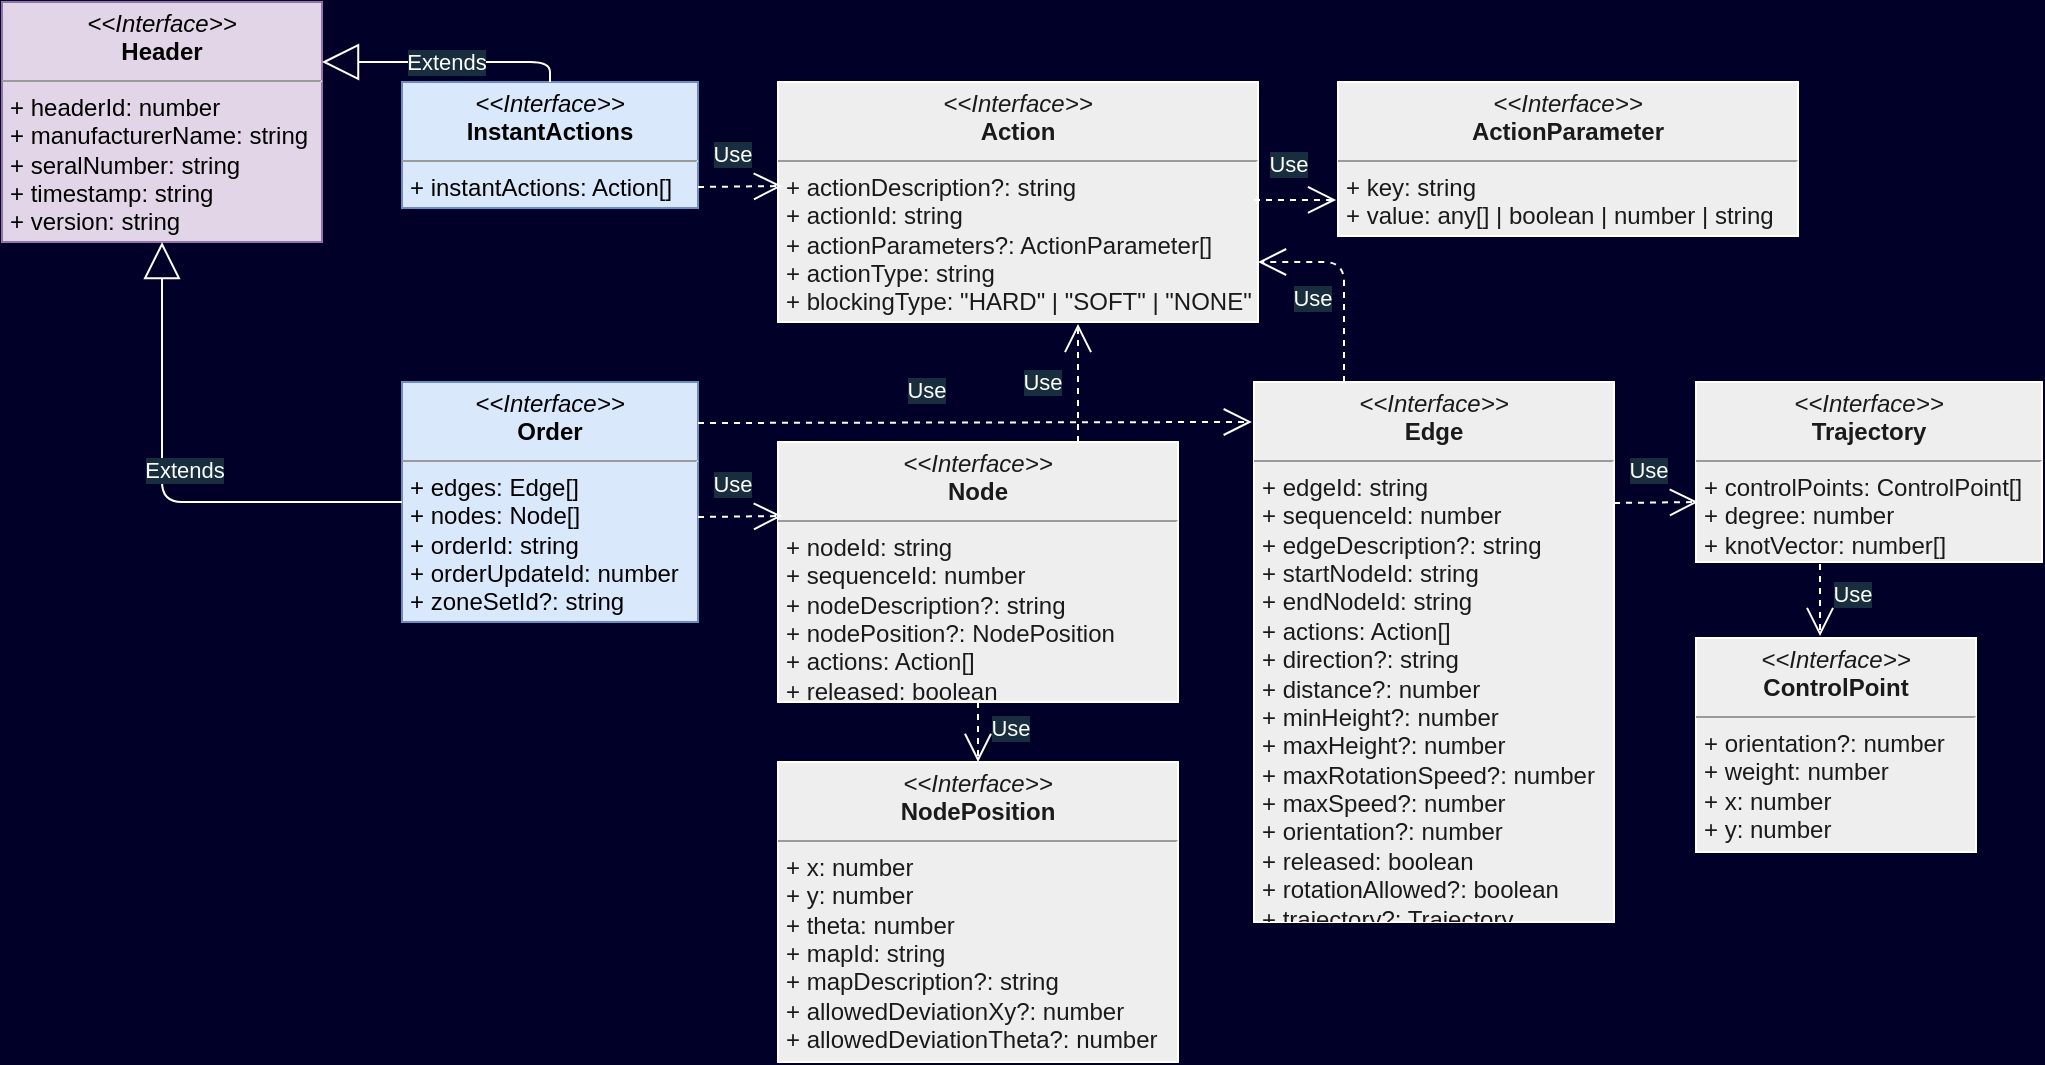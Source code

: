 <mxfile version="14.5.1" type="device" pages="3"><diagram name="vda-5050-object-types-1" id="9f46799a-70d6-7492-0946-bef42562c5a5"><mxGraphModel dx="1086" dy="1706" grid="1" gridSize="10" guides="1" tooltips="1" connect="1" arrows="1" fold="1" page="1" pageScale="1" pageWidth="1600" pageHeight="900" background="#000028" math="0" shadow="0"><root><mxCell id="0"/><mxCell id="1" parent="0"/><mxCell id="42Av7yT8RBMzAfbEtakG-2" value="&lt;p style=&quot;margin: 0px ; margin-top: 4px ; text-align: center&quot;&gt;&lt;i&gt;&amp;lt;&amp;lt;Interface&amp;gt;&amp;gt;&lt;/i&gt;&lt;br&gt;&lt;b&gt;Header&lt;/b&gt;&lt;/p&gt;&lt;hr size=&quot;1&quot;&gt;&lt;p style=&quot;margin: 0px ; margin-left: 4px&quot;&gt;+ headerId: number&lt;br&gt;+ manufacturerName: string&lt;/p&gt;&lt;p style=&quot;margin: 0px ; margin-left: 4px&quot;&gt;+ seralNumber: string&lt;/p&gt;&lt;p style=&quot;margin: 0px ; margin-left: 4px&quot;&gt;+ timestamp: strin&lt;span&gt;g&lt;/span&gt;&lt;/p&gt;&lt;p style=&quot;margin: 0px ; margin-left: 4px&quot;&gt;+ version: string&lt;/p&gt;&lt;hr size=&quot;1&quot;&gt;&lt;p style=&quot;margin: 0px ; margin-left: 4px&quot;&gt;&lt;br&gt;&lt;/p&gt;" style="verticalAlign=top;align=left;overflow=fill;fontSize=12;fontFamily=Helvetica;html=1;fillColor=#e1d5e7;strokeColor=#9673a6;" parent="1" vertex="1"><mxGeometry x="10" y="-890" width="160" height="120" as="geometry"/></mxCell><mxCell id="Zv5HxTq-UPW77KUt6nTQ-1" value="&lt;p style=&quot;margin: 0px ; margin-top: 4px ; text-align: center&quot;&gt;&lt;i&gt;&amp;lt;&amp;lt;Interface&amp;gt;&amp;gt;&lt;/i&gt;&lt;br&gt;&lt;b&gt;InstantActions&lt;/b&gt;&lt;/p&gt;&lt;hr size=&quot;1&quot;&gt;&lt;p style=&quot;margin: 0px ; margin-left: 4px&quot;&gt;+ instantActions: Action[]&lt;/p&gt;&lt;hr size=&quot;1&quot;&gt;&lt;p style=&quot;margin: 0px ; margin-left: 4px&quot;&gt;&lt;br&gt;&lt;/p&gt;" style="verticalAlign=top;align=left;overflow=fill;fontSize=12;fontFamily=Helvetica;html=1;fillColor=#dae8fc;strokeColor=#6c8ebf;" parent="1" vertex="1"><mxGeometry x="210" y="-850" width="148" height="63" as="geometry"/></mxCell><mxCell id="Zv5HxTq-UPW77KUt6nTQ-3" value="&lt;p style=&quot;margin: 0px ; margin-top: 4px ; text-align: center&quot;&gt;&lt;i&gt;&amp;lt;&amp;lt;Interface&amp;gt;&amp;gt;&lt;/i&gt;&lt;br&gt;&lt;b&gt;Action&lt;/b&gt;&lt;/p&gt;&lt;hr size=&quot;1&quot;&gt;&lt;p style=&quot;margin: 0px ; margin-left: 4px&quot;&gt;+ actionDescription?: string&lt;br&gt;+ actionId: string&lt;/p&gt;&lt;p style=&quot;margin: 0px ; margin-left: 4px&quot;&gt;+ actionParameters?: ActionParameter[]&lt;/p&gt;&lt;p style=&quot;margin: 0px ; margin-left: 4px&quot;&gt;+ actionType: string&lt;/p&gt;&lt;p style=&quot;margin: 0px ; margin-left: 4px&quot;&gt;+ blockingType: &quot;HARD&quot; | &quot;SOFT&quot; | &quot;NONE&quot;&lt;/p&gt;&lt;hr size=&quot;1&quot;&gt;&lt;p style=&quot;margin: 0px ; margin-left: 4px&quot;&gt;&lt;br&gt;&lt;/p&gt;" style="verticalAlign=top;align=left;overflow=fill;fontSize=12;fontFamily=Helvetica;html=1;fillColor=#EEEEEE;strokeColor=#FFFFFF;fontColor=#1A1A1A;" parent="1" vertex="1"><mxGeometry x="398" y="-850" width="240" height="120" as="geometry"/></mxCell><mxCell id="Zv5HxTq-UPW77KUt6nTQ-4" value="&lt;p style=&quot;margin: 0px ; margin-top: 4px ; text-align: center&quot;&gt;&lt;i&gt;&amp;lt;&amp;lt;Interface&amp;gt;&amp;gt;&lt;/i&gt;&lt;br&gt;&lt;b&gt;ActionParameter&lt;/b&gt;&lt;/p&gt;&lt;hr size=&quot;1&quot;&gt;&lt;p style=&quot;margin: 0px ; margin-left: 4px&quot;&gt;+ key: string&lt;br&gt;+ value: any[] | boolean | number | string&lt;/p&gt;&lt;hr size=&quot;1&quot;&gt;&lt;p style=&quot;margin: 0px ; margin-left: 4px&quot;&gt;&lt;br&gt;&lt;/p&gt;" style="verticalAlign=top;align=left;overflow=fill;fontSize=12;fontFamily=Helvetica;html=1;fillColor=#EEEEEE;strokeColor=#FFFFFF;fontColor=#1A1A1A;" parent="1" vertex="1"><mxGeometry x="678" y="-850" width="230" height="77" as="geometry"/></mxCell><mxCell id="Zv5HxTq-UPW77KUt6nTQ-5" value="&lt;p style=&quot;margin: 0px ; margin-top: 4px ; text-align: center&quot;&gt;&lt;i&gt;&amp;lt;&amp;lt;Interface&amp;gt;&amp;gt;&lt;/i&gt;&lt;br&gt;&lt;b&gt;Order&lt;/b&gt;&lt;/p&gt;&lt;hr size=&quot;1&quot;&gt;&lt;p style=&quot;margin: 0px ; margin-left: 4px&quot;&gt;+ edges: Edge[]&lt;br&gt;+ nodes: Node[]&lt;/p&gt;&lt;p style=&quot;margin: 0px ; margin-left: 4px&quot;&gt;+ orderId: string&lt;/p&gt;&lt;p style=&quot;margin: 0px ; margin-left: 4px&quot;&gt;+ orderUpdateId: number&lt;/p&gt;&lt;p style=&quot;margin: 0px ; margin-left: 4px&quot;&gt;+ zoneSetId?: string&lt;/p&gt;&lt;hr size=&quot;1&quot;&gt;&lt;p style=&quot;margin: 0px ; margin-left: 4px&quot;&gt;&lt;br&gt;&lt;/p&gt;" style="verticalAlign=top;align=left;overflow=fill;fontSize=12;fontFamily=Helvetica;html=1;fillColor=#dae8fc;strokeColor=#6c8ebf;" parent="1" vertex="1"><mxGeometry x="210" y="-700" width="148" height="120" as="geometry"/></mxCell><mxCell id="Zv5HxTq-UPW77KUt6nTQ-6" value="&lt;p style=&quot;margin: 0px ; margin-top: 4px ; text-align: center&quot;&gt;&lt;i&gt;&amp;lt;&amp;lt;Interface&amp;gt;&amp;gt;&lt;/i&gt;&lt;br&gt;&lt;b&gt;Edge&lt;/b&gt;&lt;/p&gt;&lt;hr size=&quot;1&quot;&gt;&lt;p style=&quot;margin: 0px ; margin-left: 4px&quot;&gt;&lt;span&gt;+ edgeId: string&lt;/span&gt;&lt;br&gt;&lt;/p&gt;&lt;p style=&quot;margin: 0px 0px 0px 4px&quot;&gt;+ sequenceId: number&lt;/p&gt;&lt;p style=&quot;margin: 0px ; margin-left: 4px&quot;&gt;+ edgeDescription?: string&lt;/p&gt;&lt;p style=&quot;margin: 0px ; margin-left: 4px&quot;&gt;+ startNodeId: string&lt;/p&gt;&lt;p style=&quot;margin: 0px ; margin-left: 4px&quot;&gt;+ endNodeId: string&lt;/p&gt;&lt;p style=&quot;margin: 0px 0px 0px 4px&quot;&gt;+ actions: Action[]&lt;br&gt;+ direction?: string&lt;/p&gt;&lt;p style=&quot;margin: 0px 0px 0px 4px&quot;&gt;+ distance?: number&lt;/p&gt;&lt;p style=&quot;margin: 0px ; margin-left: 4px&quot;&gt;+ minHeight?: number&lt;/p&gt;&lt;p style=&quot;margin: 0px ; margin-left: 4px&quot;&gt;+ maxHeight?: number&lt;/p&gt;&lt;p style=&quot;margin: 0px ; margin-left: 4px&quot;&gt;+ maxRotationSpeed?: number&lt;/p&gt;&lt;p style=&quot;margin: 0px ; margin-left: 4px&quot;&gt;+ maxSpeed?: number&lt;/p&gt;&lt;p style=&quot;margin: 0px ; margin-left: 4px&quot;&gt;+ orientation?: number&lt;/p&gt;&lt;p style=&quot;margin: 0px ; margin-left: 4px&quot;&gt;+ released: boolean&lt;/p&gt;&lt;p style=&quot;margin: 0px ; margin-left: 4px&quot;&gt;+ rotationAllowed?: boolean&lt;/p&gt;&lt;p style=&quot;margin: 0px ; margin-left: 4px&quot;&gt;+ trajectory?: Trajectory&lt;/p&gt;&lt;hr size=&quot;1&quot;&gt;&lt;p style=&quot;margin: 0px ; margin-left: 4px&quot;&gt;&lt;br&gt;&lt;/p&gt;" style="verticalAlign=top;align=left;overflow=fill;fontSize=12;fontFamily=Helvetica;html=1;fillColor=#EEEEEE;strokeColor=#FFFFFF;fontColor=#1A1A1A;" parent="1" vertex="1"><mxGeometry x="636" y="-700" width="180" height="270" as="geometry"/></mxCell><mxCell id="Zv5HxTq-UPW77KUt6nTQ-7" value="&lt;p style=&quot;margin: 0px ; margin-top: 4px ; text-align: center&quot;&gt;&lt;i&gt;&amp;lt;&amp;lt;Interface&amp;gt;&amp;gt;&lt;/i&gt;&lt;br&gt;&lt;b&gt;Trajectory&lt;/b&gt;&lt;/p&gt;&lt;hr size=&quot;1&quot;&gt;&lt;p style=&quot;margin: 0px ; margin-left: 4px&quot;&gt;&lt;span&gt;+ controlPoints: ControlPoint[]&lt;/span&gt;&lt;br&gt;&lt;/p&gt;&lt;p style=&quot;margin: 0px 0px 0px 4px&quot;&gt;+ degree: number&lt;/p&gt;&lt;p style=&quot;margin: 0px ; margin-left: 4px&quot;&gt;+ knotVector: number[]&lt;/p&gt;&lt;p style=&quot;margin: 0px ; margin-left: 4px&quot;&gt;&lt;br&gt;&lt;/p&gt;&lt;hr size=&quot;1&quot;&gt;&lt;p style=&quot;margin: 0px ; margin-left: 4px&quot;&gt;&lt;br&gt;&lt;/p&gt;" style="verticalAlign=top;align=left;overflow=fill;fontSize=12;fontFamily=Helvetica;html=1;fillColor=#EEEEEE;strokeColor=#FFFFFF;fontColor=#1A1A1A;" parent="1" vertex="1"><mxGeometry x="857" y="-700" width="173" height="90" as="geometry"/></mxCell><mxCell id="Zv5HxTq-UPW77KUt6nTQ-8" value="&lt;p style=&quot;margin: 0px ; margin-top: 4px ; text-align: center&quot;&gt;&lt;i&gt;&amp;lt;&amp;lt;Interface&amp;gt;&amp;gt;&lt;/i&gt;&lt;br&gt;&lt;b&gt;ControlPoint&lt;/b&gt;&lt;/p&gt;&lt;hr size=&quot;1&quot;&gt;&lt;p style=&quot;margin: 0px ; margin-left: 4px&quot;&gt;&lt;span&gt;+ orientation?: number&lt;/span&gt;&lt;br&gt;&lt;/p&gt;&lt;p style=&quot;margin: 0px 0px 0px 4px&quot;&gt;+ weight: number&lt;/p&gt;&lt;p style=&quot;margin: 0px ; margin-left: 4px&quot;&gt;+ x: number&lt;/p&gt;&lt;p style=&quot;margin: 0px ; margin-left: 4px&quot;&gt;+ y: number&lt;/p&gt;&lt;hr size=&quot;1&quot;&gt;&lt;p style=&quot;margin: 0px ; margin-left: 4px&quot;&gt;&lt;br&gt;&lt;/p&gt;" style="verticalAlign=top;align=left;overflow=fill;fontSize=12;fontFamily=Helvetica;html=1;fillColor=#EEEEEE;strokeColor=#FFFFFF;fontColor=#1A1A1A;" parent="1" vertex="1"><mxGeometry x="857" y="-572" width="140" height="107" as="geometry"/></mxCell><mxCell id="Zv5HxTq-UPW77KUt6nTQ-9" value="&lt;p style=&quot;margin: 0px ; margin-top: 4px ; text-align: center&quot;&gt;&lt;i&gt;&amp;lt;&amp;lt;Interface&amp;gt;&amp;gt;&lt;/i&gt;&lt;br&gt;&lt;b&gt;Node&lt;/b&gt;&lt;/p&gt;&lt;hr size=&quot;1&quot;&gt;&lt;p style=&quot;margin: 0px ; margin-left: 4px&quot;&gt;&lt;span&gt;+ nodeId: string&lt;/span&gt;&lt;br&gt;&lt;/p&gt;&lt;p style=&quot;margin: 0px ; margin-left: 4px&quot;&gt;&lt;span&gt;+ sequenceId: number&lt;/span&gt;&lt;/p&gt;&lt;p style=&quot;margin: 0px 0px 0px 4px&quot;&gt;+ nodeDescription?: string&lt;/p&gt;&lt;p style=&quot;margin: 0px ; margin-left: 4px&quot;&gt;+ nodePosition?: NodePosition&lt;/p&gt;&lt;p style=&quot;margin: 0px ; margin-left: 4px&quot;&gt;+ actions: Action[]&lt;/p&gt;&lt;p style=&quot;margin: 0px ; margin-left: 4px&quot;&gt;+ released: boolean&lt;/p&gt;&lt;p style=&quot;margin: 0px ; margin-left: 4px&quot;&gt;&lt;br&gt;&lt;/p&gt;&lt;hr size=&quot;1&quot;&gt;&lt;p style=&quot;margin: 0px ; margin-left: 4px&quot;&gt;&lt;br&gt;&lt;/p&gt;" style="verticalAlign=top;align=left;overflow=fill;fontSize=12;fontFamily=Helvetica;html=1;fillColor=#EEEEEE;strokeColor=#FFFFFF;fontColor=#1A1A1A;" parent="1" vertex="1"><mxGeometry x="398" y="-670" width="200" height="130" as="geometry"/></mxCell><mxCell id="Zv5HxTq-UPW77KUt6nTQ-11" value="&lt;p style=&quot;margin: 0px ; margin-top: 4px ; text-align: center&quot;&gt;&lt;i&gt;&amp;lt;&amp;lt;Interface&amp;gt;&amp;gt;&lt;/i&gt;&lt;br&gt;&lt;b&gt;NodePosition&lt;/b&gt;&lt;/p&gt;&lt;hr size=&quot;1&quot;&gt;&lt;p style=&quot;margin: 0px ; margin-left: 4px&quot;&gt;&lt;span&gt;+ x: number&lt;/span&gt;&lt;/p&gt;&lt;p style=&quot;margin: 0px ; margin-left: 4px&quot;&gt;&lt;span&gt;+ y: number&lt;/span&gt;&lt;/p&gt;&lt;p style=&quot;margin: 0px ; margin-left: 4px&quot;&gt;&lt;span&gt;+ theta: number&lt;/span&gt;&lt;/p&gt;&lt;p style=&quot;margin: 0px ; margin-left: 4px&quot;&gt;+ mapId: string&lt;span&gt;&lt;br&gt;&lt;/span&gt;&lt;/p&gt;&lt;p style=&quot;margin: 0px ; margin-left: 4px&quot;&gt;+ mapDescription?: string&lt;br&gt;&lt;/p&gt;&lt;p style=&quot;margin: 0px ; margin-left: 4px&quot;&gt;+ allowedDeviationXy?: number&lt;span&gt;&lt;br&gt;&lt;/span&gt;&lt;/p&gt;&lt;p style=&quot;margin: 0px ; margin-left: 4px&quot;&gt;&lt;span&gt;+ allowedDeviationTheta?: number&lt;/span&gt;&lt;/p&gt;&lt;p style=&quot;margin: 0px ; margin-left: 4px&quot;&gt;&lt;br&gt;&lt;/p&gt;&lt;p style=&quot;margin: 0px ; margin-left: 4px&quot;&gt;&lt;br&gt;&lt;/p&gt;&lt;hr size=&quot;1&quot;&gt;&lt;p style=&quot;margin: 0px ; margin-left: 4px&quot;&gt;&lt;br&gt;&lt;/p&gt;" style="verticalAlign=top;align=left;overflow=fill;fontSize=12;fontFamily=Helvetica;html=1;fillColor=#EEEEEE;strokeColor=#FFFFFF;fontColor=#1A1A1A;" parent="1" vertex="1"><mxGeometry x="398" y="-510" width="200" height="150" as="geometry"/></mxCell><mxCell id="VUPyvv9zkwqQNf1Xiyf6-30" value="Extends" style="endArrow=block;endSize=16;endFill=0;html=1;shadow=0;labelBackgroundColor=#182E3E;strokeColor=#FFFFFF;fontColor=#FFFFFF;entryX=0.5;entryY=1;entryDx=0;entryDy=0;exitX=0;exitY=0.5;exitDx=0;exitDy=0;" parent="1" source="Zv5HxTq-UPW77KUt6nTQ-5" target="42Av7yT8RBMzAfbEtakG-2" edge="1"><mxGeometry x="0.089" y="-11" width="160" relative="1" as="geometry"><mxPoint x="42" y="-570" as="sourcePoint"/><mxPoint x="70" y="-769" as="targetPoint"/><Array as="points"><mxPoint x="90" y="-640"/></Array><mxPoint as="offset"/></mxGeometry></mxCell><mxCell id="VUPyvv9zkwqQNf1Xiyf6-31" value="Extends" style="endArrow=block;endSize=16;endFill=0;html=1;shadow=0;exitX=0.5;exitY=0;exitDx=0;exitDy=0;entryX=1;entryY=0.25;entryDx=0;entryDy=0;labelBackgroundColor=#182E3E;strokeColor=#FFFFFF;fontColor=#FFFFFF;" parent="1" source="Zv5HxTq-UPW77KUt6nTQ-1" target="42Av7yT8RBMzAfbEtakG-2" edge="1"><mxGeometry width="160" relative="1" as="geometry"><mxPoint x="240" y="-870" as="sourcePoint"/><mxPoint x="400" y="-870" as="targetPoint"/><Array as="points"><mxPoint x="284" y="-860"/></Array></mxGeometry></mxCell><mxCell id="-e1qsJ6uSgMBdoQPTSBa-3" value="Use" style="endArrow=open;endSize=12;dashed=1;html=1;labelBackgroundColor=#182E3E;strokeColor=#FFFFFF;fontColor=#FFFFFF;exitX=0.75;exitY=1;exitDx=0;exitDy=0;" parent="1" edge="1"><mxGeometry x="-0.177" y="16" width="160" relative="1" as="geometry"><mxPoint x="358" y="-797.5" as="sourcePoint"/><mxPoint x="400" y="-798" as="targetPoint"/><mxPoint as="offset"/></mxGeometry></mxCell><mxCell id="-e1qsJ6uSgMBdoQPTSBa-4" value="Use" style="endArrow=open;endSize=12;dashed=1;html=1;labelBackgroundColor=#182E3E;strokeColor=#FFFFFF;fontColor=#FFFFFF;entryX=-0.004;entryY=0.623;entryDx=0;entryDy=0;entryPerimeter=0;" parent="1" edge="1"><mxGeometry x="-0.176" y="18" width="160" relative="1" as="geometry"><mxPoint x="636" y="-791" as="sourcePoint"/><mxPoint x="677.08" y="-791.029" as="targetPoint"/><mxPoint as="offset"/></mxGeometry></mxCell><mxCell id="-e1qsJ6uSgMBdoQPTSBa-5" value="Use" style="endArrow=open;endSize=12;dashed=1;html=1;labelBackgroundColor=#182E3E;strokeColor=#FFFFFF;fontColor=#FFFFFF;exitX=0.75;exitY=1;exitDx=0;exitDy=0;entryX=-0.006;entryY=0.074;entryDx=0;entryDy=0;entryPerimeter=0;" parent="1" target="Zv5HxTq-UPW77KUt6nTQ-6" edge="1"><mxGeometry x="-0.177" y="16" width="160" relative="1" as="geometry"><mxPoint x="358" y="-679.5" as="sourcePoint"/><mxPoint x="400" y="-680" as="targetPoint"/><mxPoint as="offset"/></mxGeometry></mxCell><mxCell id="-e1qsJ6uSgMBdoQPTSBa-6" value="Use" style="endArrow=open;endSize=12;dashed=1;html=1;labelBackgroundColor=#182E3E;strokeColor=#FFFFFF;fontColor=#FFFFFF;exitX=0.75;exitY=1;exitDx=0;exitDy=0;" parent="1" edge="1"><mxGeometry x="-0.177" y="16" width="160" relative="1" as="geometry"><mxPoint x="358" y="-632.5" as="sourcePoint"/><mxPoint x="400" y="-633" as="targetPoint"/><mxPoint as="offset"/></mxGeometry></mxCell><mxCell id="-e1qsJ6uSgMBdoQPTSBa-7" value="Use" style="endArrow=open;endSize=12;dashed=1;html=1;labelBackgroundColor=#182E3E;strokeColor=#FFFFFF;fontColor=#FFFFFF;exitX=0.75;exitY=1;exitDx=0;exitDy=0;" parent="1" edge="1"><mxGeometry x="-0.177" y="16" width="160" relative="1" as="geometry"><mxPoint x="816" y="-639.5" as="sourcePoint"/><mxPoint x="858" y="-640" as="targetPoint"/><mxPoint as="offset"/></mxGeometry></mxCell><mxCell id="-e1qsJ6uSgMBdoQPTSBa-8" value="Use" style="endArrow=open;endSize=12;dashed=1;html=1;labelBackgroundColor=#182E3E;strokeColor=#FFFFFF;fontColor=#FFFFFF;entryX=0.443;entryY=-0.009;entryDx=0;entryDy=0;entryPerimeter=0;" parent="1" target="Zv5HxTq-UPW77KUt6nTQ-8" edge="1"><mxGeometry x="-0.177" y="16" width="160" relative="1" as="geometry"><mxPoint x="919" y="-609" as="sourcePoint"/><mxPoint x="964.5" y="-610" as="targetPoint"/><mxPoint as="offset"/></mxGeometry></mxCell><mxCell id="-e1qsJ6uSgMBdoQPTSBa-10" value="Use" style="endArrow=open;endSize=12;dashed=1;html=1;labelBackgroundColor=#182E3E;strokeColor=#FFFFFF;fontColor=#FFFFFF;entryX=0.5;entryY=0;entryDx=0;entryDy=0;exitX=0.5;exitY=1;exitDx=0;exitDy=0;" parent="1" source="Zv5HxTq-UPW77KUt6nTQ-9" target="Zv5HxTq-UPW77KUt6nTQ-11" edge="1"><mxGeometry x="-0.177" y="16" width="160" relative="1" as="geometry"><mxPoint x="929" y="-560" as="sourcePoint"/><mxPoint x="929.02" y="-523.963" as="targetPoint"/><mxPoint as="offset"/></mxGeometry></mxCell><mxCell id="-e1qsJ6uSgMBdoQPTSBa-11" value="Use" style="endArrow=open;endSize=12;dashed=1;html=1;labelBackgroundColor=#182E3E;strokeColor=#FFFFFF;fontColor=#FFFFFF;entryX=1;entryY=0.75;entryDx=0;entryDy=0;exitX=0.25;exitY=0;exitDx=0;exitDy=0;" parent="1" source="Zv5HxTq-UPW77KUt6nTQ-6" target="Zv5HxTq-UPW77KUt6nTQ-3" edge="1"><mxGeometry x="-0.177" y="16" width="160" relative="1" as="geometry"><mxPoint x="929" y="-599" as="sourcePoint"/><mxPoint x="929.02" y="-562.963" as="targetPoint"/><mxPoint as="offset"/><Array as="points"><mxPoint x="681" y="-760"/></Array></mxGeometry></mxCell><mxCell id="-e1qsJ6uSgMBdoQPTSBa-12" value="Use" style="endArrow=open;endSize=12;dashed=1;html=1;labelBackgroundColor=#182E3E;strokeColor=#FFFFFF;fontColor=#FFFFFF;entryX=0.625;entryY=1.008;entryDx=0;entryDy=0;entryPerimeter=0;exitX=0.75;exitY=0;exitDx=0;exitDy=0;" parent="1" source="Zv5HxTq-UPW77KUt6nTQ-9" target="Zv5HxTq-UPW77KUt6nTQ-3" edge="1"><mxGeometry x="0.016" y="18" width="160" relative="1" as="geometry"><mxPoint x="939" y="-589" as="sourcePoint"/><mxPoint x="939.02" y="-552.963" as="targetPoint"/><mxPoint as="offset"/></mxGeometry></mxCell></root></mxGraphModel></diagram><diagram id="VI7TGiwbO8JHoI5zChh4" name="vda-5050-object-types-2"><mxGraphModel dx="1086" dy="1706" grid="1" gridSize="10" guides="1" tooltips="1" connect="1" arrows="1" fold="1" page="1" pageScale="1" pageWidth="1600" pageHeight="900" background="#000028" math="0" shadow="0"><root><mxCell id="EJkPmVfQsPTjMEE44-UA-0"/><mxCell id="EJkPmVfQsPTjMEE44-UA-1" parent="EJkPmVfQsPTjMEE44-UA-0"/><mxCell id="EJkPmVfQsPTjMEE44-UA-2" value="&lt;p style=&quot;margin: 0px ; margin-top: 4px ; text-align: center&quot;&gt;&lt;i&gt;&amp;lt;&amp;lt;Interface&amp;gt;&amp;gt;&lt;/i&gt;&lt;br&gt;&lt;b&gt;State&lt;/b&gt;&lt;/p&gt;&lt;hr size=&quot;1&quot;&gt;&lt;p style=&quot;margin: 0px ; margin-left: 4px&quot;&gt;&lt;span&gt;+ actionStates: ActionState[]&lt;/span&gt;&lt;br&gt;&lt;/p&gt;&lt;p style=&quot;margin: 0px ; margin-left: 4px&quot;&gt;&lt;span&gt;+ nodeStates: NodeState[]&lt;/span&gt;&lt;/p&gt;&lt;p style=&quot;margin: 0px ; margin-left: 4px&quot;&gt;&lt;span&gt;+ edgeStates: EdgeState[]&lt;/span&gt;&lt;/p&gt;&lt;p style=&quot;margin: 0px ; margin-left: 4px&quot;&gt;&lt;span&gt;+ errors: Error[]&lt;/span&gt;&lt;/p&gt;&lt;p style=&quot;margin: 0px ; margin-left: 4px&quot;&gt;&lt;span&gt;+ information?: Information[]&lt;/span&gt;&lt;/p&gt;&lt;p style=&quot;margin: 0px ; margin-left: 4px&quot;&gt;&lt;span&gt;+ orderId: string&lt;/span&gt;&lt;/p&gt;&lt;p style=&quot;margin: 0px ; margin-left: 4px&quot;&gt;&lt;span&gt;+ orderUpdateId: number&lt;/span&gt;&lt;/p&gt;&lt;p style=&quot;margin: 0px ; margin-left: 4px&quot;&gt;&lt;span&gt;+ lastNodeId: string&lt;/span&gt;&lt;/p&gt;&lt;p style=&quot;margin: 0px ; margin-left: 4px&quot;&gt;&lt;span&gt;+ lastNodeSequenceid: number&lt;/span&gt;&lt;/p&gt;&lt;p style=&quot;margin: 0px 0px 0px 4px&quot;&gt;+ agvPosition?: AgvPosition&lt;/p&gt;&lt;p style=&quot;margin: 0px 0px 0px 4px&quot;&gt;+ velocity?: Velocity&lt;/p&gt;&lt;p style=&quot;margin: 0px ; margin-left: 4px&quot;&gt;+ batteryState?: BatteryState&lt;/p&gt;&lt;p style=&quot;margin: 0px ; margin-left: 4px&quot;&gt;+ distanceSinceLastNode?: number&lt;/p&gt;&lt;p style=&quot;margin: 0px ; margin-left: 4px&quot;&gt;+ driving: boolean&lt;/p&gt;&lt;p style=&quot;margin: 0px ; margin-left: 4px&quot;&gt;+ paused?: boolean&lt;/p&gt;&lt;p style=&quot;margin: 0px ; margin-left: 4px&quot;&gt;+ operatingMode: &quot;AUTOMATIC&quot; | &quot;MANUAL&quot; |&amp;nbsp;&lt;br&gt;&amp;nbsp; &amp;nbsp; &amp;nbsp;&quot;SEMIAUTOMATIC&quot; | &quot;SERVICE&quot; | &quot;TEACHIN&quot;&lt;/p&gt;&lt;p style=&quot;margin: 0px ; margin-left: 4px&quot;&gt;+ safetyState: SafetyStatus&lt;/p&gt;&lt;p style=&quot;margin: 0px ; margin-left: 4px&quot;&gt;+ loads: Load[]&lt;/p&gt;&lt;p style=&quot;margin: 0px ; margin-left: 4px&quot;&gt;+ newBaseRequest?: boolean&lt;/p&gt;&lt;p style=&quot;margin: 0px ; margin-left: 4px&quot;&gt;+ zoneSetId?: string&lt;/p&gt;&lt;hr size=&quot;1&quot;&gt;&lt;p style=&quot;margin: 0px ; margin-left: 4px&quot;&gt;&lt;br&gt;&lt;/p&gt;" style="verticalAlign=top;align=left;overflow=fill;fontSize=12;fontFamily=Helvetica;html=1;fillColor=#dae8fc;strokeColor=#6c8ebf;" parent="EJkPmVfQsPTjMEE44-UA-1" vertex="1"><mxGeometry x="200" y="-890" width="280" height="340" as="geometry"/></mxCell><mxCell id="EJkPmVfQsPTjMEE44-UA-3" value="&lt;p style=&quot;margin: 0px ; margin-top: 4px ; text-align: center&quot;&gt;&lt;i&gt;&amp;lt;&amp;lt;Interface&amp;gt;&amp;gt;&lt;/i&gt;&lt;br&gt;&lt;b&gt;ActionState&lt;/b&gt;&lt;/p&gt;&lt;hr size=&quot;1&quot;&gt;&lt;p style=&quot;margin: 0px ; margin-left: 4px&quot;&gt;&lt;span&gt;+ actionId: string&lt;/span&gt;&lt;/p&gt;&lt;p style=&quot;margin: 0px ; margin-left: 4px&quot;&gt;+ actionType: string&lt;span&gt;&lt;br&gt;&lt;/span&gt;&lt;/p&gt;&lt;p style=&quot;margin: 0px ; margin-left: 4px&quot;&gt;&lt;span&gt;+ actionDescription?: string&lt;/span&gt;&lt;/p&gt;&lt;p style=&quot;margin: 0px ; margin-left: 4px&quot;&gt;&lt;span&gt;+ actionStatus: ActionStatus&lt;/span&gt;&lt;/p&gt;&lt;p style=&quot;margin: 0px ; margin-left: 4px&quot;&gt;+ resultDescription?: string&lt;/p&gt;&lt;p style=&quot;margin: 0px ; margin-left: 4px&quot;&gt;&lt;/p&gt;&lt;p style=&quot;margin: 0px ; margin-left: 4px&quot;&gt;&lt;br&gt;&lt;/p&gt;" style="verticalAlign=top;align=left;overflow=fill;fontSize=12;fontFamily=Helvetica;html=1;fillColor=#EEEEEE;strokeColor=#FFFFFF;fontColor=#1A1A1A;" parent="EJkPmVfQsPTjMEE44-UA-1" vertex="1"><mxGeometry x="538" y="-890" width="185" height="120" as="geometry"/></mxCell><mxCell id="EJkPmVfQsPTjMEE44-UA-4" value="&lt;p style=&quot;margin: 0px ; margin-top: 4px ; text-align: center&quot;&gt;&lt;i&gt;&amp;lt;&amp;lt;Enumeration&amp;gt;&amp;gt;&lt;/i&gt;&lt;br&gt;&lt;b&gt;ActionStatus&lt;/b&gt;&lt;/p&gt;&lt;hr size=&quot;1&quot;&gt;&lt;p style=&quot;margin: 0px ; margin-left: 4px&quot;&gt;WAITING&lt;br&gt;INITIALIZING&lt;/p&gt;&lt;p style=&quot;margin: 0px ; margin-left: 4px&quot;&gt;RUNNING&lt;/p&gt;&lt;p style=&quot;margin: 0px ; margin-left: 4px&quot;&gt;PAUSED&lt;/p&gt;&lt;p style=&quot;margin: 0px ; margin-left: 4px&quot;&gt;FINISHED&lt;span&gt;&lt;br&gt;&lt;/span&gt;&lt;/p&gt;&lt;p style=&quot;margin: 0px ; margin-left: 4px&quot;&gt;FAILED&lt;/p&gt;&lt;p style=&quot;margin: 0px ; margin-left: 4px&quot;&gt;&lt;/p&gt;&lt;p style=&quot;margin: 0px ; margin-left: 4px&quot;&gt;&lt;br&gt;&lt;/p&gt;" style="verticalAlign=top;align=left;overflow=fill;fontSize=12;fontFamily=Helvetica;html=1;fillColor=#EEEEEE;strokeColor=#FFFFFF;fontColor=#1A1A1A;" parent="EJkPmVfQsPTjMEE44-UA-1" vertex="1"><mxGeometry x="743" y="-890" width="110" height="130" as="geometry"/></mxCell><mxCell id="EJkPmVfQsPTjMEE44-UA-5" value="&lt;p style=&quot;margin: 0px ; margin-top: 4px ; text-align: center&quot;&gt;&lt;i&gt;&amp;lt;&amp;lt;Interface&amp;gt;&amp;gt;&lt;/i&gt;&lt;br&gt;&lt;b&gt;AgvPosition&lt;/b&gt;&lt;/p&gt;&lt;hr size=&quot;1&quot;&gt;&lt;p style=&quot;margin: 0px 0px 0px 4px&quot;&gt;+ x: number&lt;/p&gt;&lt;p style=&quot;margin: 0px 0px 0px 4px&quot;&gt;+ y: number&lt;/p&gt;&lt;p style=&quot;margin: 0px ; margin-left: 4px&quot;&gt;&lt;span&gt;+ theta: number&lt;/span&gt;&lt;/p&gt;&lt;p style=&quot;margin: 0px ; margin-left: 4px&quot;&gt;+ mapId: string&lt;span&gt;&lt;br&gt;&lt;/span&gt;&lt;/p&gt;&lt;p style=&quot;margin: 0px ; margin-left: 4px&quot;&gt;+ mapDescription?: string&lt;br&gt;&lt;/p&gt;&lt;p style=&quot;margin: 0px ; margin-left: 4px&quot;&gt;+ positionInitialized: boolean&lt;/p&gt;&lt;p style=&quot;margin: 0px ; margin-left: 4px&quot;&gt;+ localizationScore?: number&lt;/p&gt;&lt;p style=&quot;margin: 0px ; margin-left: 4px&quot;&gt;+ deviationRange?: number&lt;/p&gt;" style="verticalAlign=top;align=left;overflow=fill;fontSize=12;fontFamily=Helvetica;html=1;fillColor=#EEEEEE;strokeColor=#FFFFFF;fontColor=#1A1A1A;" parent="EJkPmVfQsPTjMEE44-UA-1" vertex="1"><mxGeometry x="538" y="-482" width="160" height="160" as="geometry"/></mxCell><mxCell id="EJkPmVfQsPTjMEE44-UA-6" value="&lt;p style=&quot;margin: 0px ; margin-top: 4px ; text-align: center&quot;&gt;&lt;i&gt;&amp;lt;&amp;lt;Interface&amp;gt;&amp;gt;&lt;/i&gt;&lt;br&gt;&lt;b&gt;BatteryState&lt;/b&gt;&lt;/p&gt;&lt;hr size=&quot;1&quot;&gt;&lt;p style=&quot;margin: 0px ; margin-left: 4px&quot;&gt;&lt;span&gt;+ batteryCharge: number&lt;/span&gt;&lt;/p&gt;&lt;p style=&quot;margin: 0px ; margin-left: 4px&quot;&gt;&lt;span&gt;+ batteryHealth?: number&lt;/span&gt;&lt;/p&gt;&lt;p style=&quot;margin: 0px ; margin-left: 4px&quot;&gt;&lt;span&gt;+ batteryVoltage?: number&lt;/span&gt;&lt;/p&gt;&lt;p style=&quot;margin: 0px ; margin-left: 4px&quot;&gt;&lt;span&gt;+ charging: boolean&lt;/span&gt;&lt;/p&gt;&lt;p style=&quot;margin: 0px ; margin-left: 4px&quot;&gt;&lt;span&gt;+ reach?: number&lt;/span&gt;&lt;/p&gt;" style="verticalAlign=top;align=left;overflow=fill;fontSize=12;fontFamily=Helvetica;html=1;fillColor=#EEEEEE;strokeColor=#FFFFFF;fontColor=#1A1A1A;" parent="EJkPmVfQsPTjMEE44-UA-1" vertex="1"><mxGeometry x="1003" y="-735" width="150" height="120" as="geometry"/></mxCell><mxCell id="EJkPmVfQsPTjMEE44-UA-7" value="&lt;p style=&quot;margin: 0px ; margin-top: 4px ; text-align: center&quot;&gt;&lt;i&gt;&amp;lt;&amp;lt;Interface&amp;gt;&amp;gt;&lt;/i&gt;&lt;br&gt;&lt;b&gt;EdgeState&lt;/b&gt;&lt;/p&gt;&lt;hr size=&quot;1&quot;&gt;&lt;p style=&quot;margin: 0px ; margin-left: 4px&quot;&gt;&lt;span&gt;+ edgeId: string&lt;/span&gt;&lt;br&gt;&lt;/p&gt;&lt;p style=&quot;margin: 0px 0px 0px 4px&quot;&gt;+ sequenceId: number&lt;/p&gt;&lt;p style=&quot;margin: 0px ; margin-left: 4px&quot;&gt;+ edgeDescription?: string&lt;/p&gt;&lt;p style=&quot;margin: 0px ; margin-left: 4px&quot;&gt;+ released: boolean&lt;/p&gt;&lt;p style=&quot;margin: 0px ; margin-left: 4px&quot;&gt;+ trajectory?: Trajectory&lt;/p&gt;&lt;hr size=&quot;1&quot;&gt;&lt;p style=&quot;margin: 0px ; margin-left: 4px&quot;&gt;&lt;br&gt;&lt;/p&gt;" style="verticalAlign=top;align=left;overflow=fill;fontSize=12;fontFamily=Helvetica;html=1;fillColor=#EEEEEE;strokeColor=#FFFFFF;fontColor=#1A1A1A;" parent="EJkPmVfQsPTjMEE44-UA-1" vertex="1"><mxGeometry x="1093" y="-890" width="160" height="120" as="geometry"/></mxCell><mxCell id="EJkPmVfQsPTjMEE44-UA-8" value="&lt;p style=&quot;margin: 0px ; margin-top: 4px ; text-align: center&quot;&gt;&lt;i&gt;&amp;lt;&amp;lt;Interface&amp;gt;&amp;gt;&lt;/i&gt;&lt;br&gt;&lt;b&gt;NodeState&lt;/b&gt;&lt;/p&gt;&lt;hr size=&quot;1&quot;&gt;&lt;p style=&quot;margin: 0px ; margin-left: 4px&quot;&gt;&lt;span&gt;+ nodeId: string&lt;/span&gt;&lt;br&gt;&lt;/p&gt;&lt;p style=&quot;margin: 0px ; margin-left: 4px&quot;&gt;&lt;span&gt;+ sequenceId: number&lt;/span&gt;&lt;/p&gt;&lt;p style=&quot;margin: 0px 0px 0px 4px&quot;&gt;+ nodeDescription?: string&lt;/p&gt;&lt;p style=&quot;margin: 0px ; margin-left: 4px&quot;&gt;+ nodePosition?: NodePosition&lt;/p&gt;&lt;p style=&quot;margin: 0px ; margin-left: 4px&quot;&gt;+ released: boolean&lt;/p&gt;&lt;p style=&quot;margin: 0px ; margin-left: 4px&quot;&gt;&lt;br&gt;&lt;/p&gt;&lt;hr size=&quot;1&quot;&gt;&lt;p style=&quot;margin: 0px ; margin-left: 4px&quot;&gt;&lt;br&gt;&lt;/p&gt;" style="verticalAlign=top;align=left;overflow=fill;fontSize=12;fontFamily=Helvetica;html=1;fillColor=#EEEEEE;strokeColor=#FFFFFF;fontColor=#1A1A1A;" parent="EJkPmVfQsPTjMEE44-UA-1" vertex="1"><mxGeometry x="880.5" y="-890" width="185" height="120" as="geometry"/></mxCell><mxCell id="EJkPmVfQsPTjMEE44-UA-9" value="&lt;p style=&quot;margin: 0px ; margin-top: 4px ; text-align: center&quot;&gt;&lt;i&gt;&amp;lt;&amp;lt;Interface&amp;gt;&amp;gt;&lt;/i&gt;&lt;br&gt;&lt;b&gt;Error&lt;/b&gt;&lt;/p&gt;&lt;hr size=&quot;1&quot;&gt;&lt;p style=&quot;margin: 0px ; margin-left: 4px&quot;&gt;&lt;span&gt;+ errorType: string&lt;/span&gt;&lt;br&gt;&lt;/p&gt;&lt;p style=&quot;margin: 0px ; margin-left: 4px&quot;&gt;&lt;span&gt;+ errorLevel: &quot;WARNING&quot; | &quot;FATAL&quot;&lt;/span&gt;&lt;/p&gt;&lt;p style=&quot;margin: 0px 0px 0px 4px&quot;&gt;+ errorDescription?: string&lt;/p&gt;&lt;p style=&quot;margin: 0px ; margin-left: 4px&quot;&gt;+ errorReferences?: ErrorReference[]&lt;/p&gt;&lt;p style=&quot;margin: 0px ; margin-left: 4px&quot;&gt;&lt;br&gt;&lt;/p&gt;&lt;hr size=&quot;1&quot;&gt;&lt;p style=&quot;margin: 0px ; margin-left: 4px&quot;&gt;&lt;br&gt;&lt;/p&gt;" style="verticalAlign=top;align=left;overflow=fill;fontSize=12;fontFamily=Helvetica;html=1;fillColor=#EEEEEE;strokeColor=#FFFFFF;fontColor=#1A1A1A;" parent="EJkPmVfQsPTjMEE44-UA-1" vertex="1"><mxGeometry x="538" y="-735" width="210" height="110" as="geometry"/></mxCell><mxCell id="EJkPmVfQsPTjMEE44-UA-10" value="&lt;p style=&quot;margin: 0px ; margin-top: 4px ; text-align: center&quot;&gt;&lt;i&gt;&amp;lt;&amp;lt;Interface&amp;gt;&amp;gt;&lt;/i&gt;&lt;br&gt;&lt;b&gt;ErrorReference&lt;/b&gt;&lt;/p&gt;&lt;hr size=&quot;1&quot;&gt;&lt;p style=&quot;margin: 0px ; margin-left: 4px&quot;&gt;&lt;span&gt;+ referenceKey: string&lt;/span&gt;&lt;br&gt;&lt;/p&gt;&lt;p style=&quot;margin: 0px ; margin-left: 4px&quot;&gt;&lt;span&gt;+ referenceValue: string&lt;/span&gt;&lt;/p&gt;" style="verticalAlign=top;align=left;overflow=fill;fontSize=12;fontFamily=Helvetica;html=1;fillColor=#EEEEEE;strokeColor=#FFFFFF;fontColor=#1A1A1A;" parent="EJkPmVfQsPTjMEE44-UA-1" vertex="1"><mxGeometry x="538" y="-592" width="210" height="80" as="geometry"/></mxCell><mxCell id="EJkPmVfQsPTjMEE44-UA-11" value="&lt;p style=&quot;margin: 0px ; margin-top: 4px ; text-align: center&quot;&gt;&lt;i&gt;&amp;lt;&amp;lt;Interface&amp;gt;&amp;gt;&lt;/i&gt;&lt;br&gt;&lt;b&gt;Information&lt;/b&gt;&lt;/p&gt;&lt;hr size=&quot;1&quot;&gt;&lt;p style=&quot;margin: 0px ; margin-left: 4px&quot;&gt;&lt;span&gt;+ infoType: string&lt;/span&gt;&lt;br&gt;&lt;/p&gt;&lt;p style=&quot;margin: 0px ; margin-left: 4px&quot;&gt;&lt;span&gt;+ infoLevel: &quot;DEBUG&quot; | &quot;INFO&quot;&lt;/span&gt;&lt;/p&gt;&lt;p style=&quot;margin: 0px 0px 0px 4px&quot;&gt;+ infoDescription?: string&lt;/p&gt;&lt;p style=&quot;margin: 0px ; margin-left: 4px&quot;&gt;+ infoReferences?: ErrorReference[]&lt;/p&gt;&lt;p style=&quot;margin: 0px ; margin-left: 4px&quot;&gt;&lt;br&gt;&lt;/p&gt;&lt;hr size=&quot;1&quot;&gt;&lt;p style=&quot;margin: 0px ; margin-left: 4px&quot;&gt;&lt;br&gt;&lt;/p&gt;" style="verticalAlign=top;align=left;overflow=fill;fontSize=12;fontFamily=Helvetica;html=1;fillColor=#EEEEEE;strokeColor=#FFFFFF;fontColor=#1A1A1A;" parent="EJkPmVfQsPTjMEE44-UA-1" vertex="1"><mxGeometry x="773" y="-735" width="200" height="110" as="geometry"/></mxCell><mxCell id="EJkPmVfQsPTjMEE44-UA-12" value="&lt;p style=&quot;margin: 0px ; margin-top: 4px ; text-align: center&quot;&gt;&lt;i&gt;&amp;lt;&amp;lt;Interface&amp;gt;&amp;gt;&lt;/i&gt;&lt;br&gt;&lt;b&gt;InfoReference&lt;/b&gt;&lt;/p&gt;&lt;hr size=&quot;1&quot;&gt;&lt;p style=&quot;margin: 0px ; margin-left: 4px&quot;&gt;&lt;span&gt;+ referenceKey: string&lt;/span&gt;&lt;br&gt;&lt;/p&gt;&lt;p style=&quot;margin: 0px ; margin-left: 4px&quot;&gt;&lt;span&gt;+ referenceValue: string&lt;/span&gt;&lt;/p&gt;" style="verticalAlign=top;align=left;overflow=fill;fontSize=12;fontFamily=Helvetica;html=1;fillColor=#EEEEEE;strokeColor=#FFFFFF;fontColor=#1A1A1A;" parent="EJkPmVfQsPTjMEE44-UA-1" vertex="1"><mxGeometry x="773" y="-592" width="200" height="80" as="geometry"/></mxCell><mxCell id="EJkPmVfQsPTjMEE44-UA-13" value="&lt;p style=&quot;margin: 0px ; margin-top: 4px ; text-align: center&quot;&gt;&lt;i&gt;&amp;lt;&amp;lt;Interface&amp;gt;&amp;gt;&lt;/i&gt;&lt;br&gt;&lt;b&gt;Load&lt;/b&gt;&lt;/p&gt;&lt;hr size=&quot;1&quot;&gt;&lt;p style=&quot;margin: 0px 0px 0px 4px&quot;&gt;+ loadId?: string&lt;/p&gt;&lt;p style=&quot;margin: 0px 0px 0px 4px&quot;&gt;+ loadType?: string&lt;/p&gt;&lt;p style=&quot;margin: 0px ; margin-left: 4px&quot;&gt;&lt;span&gt;+ loadPosition?: string&lt;/span&gt;&lt;/p&gt;&lt;p style=&quot;margin: 0px ; margin-left: 4px&quot;&gt;+ weight?: string&lt;span&gt;&lt;br&gt;&lt;/span&gt;&lt;/p&gt;&lt;p style=&quot;margin: 0px ; margin-left: 4px&quot;&gt;+ loadDimensIons?: LoadDimensions&lt;br&gt;&lt;/p&gt;&lt;p style=&quot;margin: 0px ; margin-left: 4px&quot;&gt;+ boundingBoxReference?: BoundingBoxReference&lt;/p&gt;" style="verticalAlign=top;align=left;overflow=fill;fontSize=12;fontFamily=Helvetica;html=1;fillColor=#EEEEEE;strokeColor=#FFFFFF;fontColor=#1A1A1A;" parent="EJkPmVfQsPTjMEE44-UA-1" vertex="1"><mxGeometry x="1003" y="-572" width="285" height="130" as="geometry"/></mxCell><mxCell id="EJkPmVfQsPTjMEE44-UA-14" value="&lt;p style=&quot;margin: 0px ; margin-top: 4px ; text-align: center&quot;&gt;&lt;i&gt;&amp;lt;&amp;lt;Interface&amp;gt;&amp;gt;&lt;/i&gt;&lt;br&gt;&lt;b&gt;LoadDimensions&lt;/b&gt;&lt;/p&gt;&lt;hr size=&quot;1&quot;&gt;&lt;p style=&quot;margin: 0px 0px 0px 4px&quot;&gt;+ width: number&lt;/p&gt;&lt;p style=&quot;margin: 0px 0px 0px 4px&quot;&gt;+ length: number&lt;/p&gt;&lt;p style=&quot;margin: 0px ; margin-left: 4px&quot;&gt;&lt;span&gt;+ height?: number&lt;/span&gt;&lt;/p&gt;" style="verticalAlign=top;align=left;overflow=fill;fontSize=12;fontFamily=Helvetica;html=1;fillColor=#EEEEEE;strokeColor=#FFFFFF;fontColor=#1A1A1A;" parent="EJkPmVfQsPTjMEE44-UA-1" vertex="1"><mxGeometry x="1003" y="-432" width="110" height="90" as="geometry"/></mxCell><mxCell id="EJkPmVfQsPTjMEE44-UA-15" value="&lt;p style=&quot;margin: 0px ; margin-top: 4px ; text-align: center&quot;&gt;&lt;i&gt;&amp;lt;&amp;lt;Interface&amp;gt;&amp;gt;&lt;/i&gt;&lt;br&gt;&lt;b&gt;BoundingBoxReference&lt;/b&gt;&lt;/p&gt;&lt;hr size=&quot;1&quot;&gt;&lt;p style=&quot;margin: 0px 0px 0px 4px&quot;&gt;+ x: number&lt;/p&gt;&lt;p style=&quot;margin: 0px 0px 0px 4px&quot;&gt;+ y: number&lt;/p&gt;&lt;p style=&quot;margin: 0px 0px 0px 4px&quot;&gt;+ z: number&lt;/p&gt;&lt;p style=&quot;margin: 0px ; margin-left: 4px&quot;&gt;&lt;span&gt;+ theta?: number&lt;/span&gt;&lt;/p&gt;" style="verticalAlign=top;align=left;overflow=fill;fontSize=12;fontFamily=Helvetica;html=1;fillColor=#EEEEEE;strokeColor=#FFFFFF;fontColor=#1A1A1A;" parent="EJkPmVfQsPTjMEE44-UA-1" vertex="1"><mxGeometry x="1143" y="-432" width="145" height="100" as="geometry"/></mxCell><mxCell id="EJkPmVfQsPTjMEE44-UA-17" value="&lt;p style=&quot;margin: 0px ; margin-top: 4px ; text-align: center&quot;&gt;&lt;i&gt;&amp;lt;&amp;lt;Interface&amp;gt;&amp;gt;&lt;/i&gt;&lt;br&gt;&lt;b&gt;SafetyStatus&lt;/b&gt;&lt;/p&gt;&lt;hr size=&quot;1&quot;&gt;&lt;p style=&quot;margin: 0px 0px 0px 4px&quot;&gt;+ eStop: &quot;NONE |&amp;nbsp;&lt;/p&gt;&lt;p style=&quot;margin: 0px 0px 0px 4px&quot;&gt;&amp;nbsp; &amp;nbsp; &amp;nbsp; &amp;nbsp; &amp;nbsp; &amp;nbsp; &amp;nbsp; &amp;nbsp;&quot;AUTOACK&quot; |&amp;nbsp;&lt;/p&gt;&lt;p style=&quot;margin: 0px 0px 0px 4px&quot;&gt;&amp;nbsp; &amp;nbsp; &amp;nbsp; &amp;nbsp; &amp;nbsp; &amp;nbsp; &amp;nbsp; &amp;nbsp;&quot;MANUAL&quot; |&lt;/p&gt;&lt;p style=&quot;margin: 0px 0px 0px 4px&quot;&gt;&amp;nbsp; &amp;nbsp; &amp;nbsp; &amp;nbsp; &amp;nbsp; &amp;nbsp; &amp;nbsp; &amp;nbsp;&quot;REMOTE&quot;&lt;/p&gt;&lt;p style=&quot;margin: 0px 0px 0px 4px&quot;&gt;+ fieldViolation: boolean&lt;/p&gt;" style="verticalAlign=top;align=left;overflow=fill;fontSize=12;fontFamily=Helvetica;html=1;fillColor=#EEEEEE;strokeColor=#FFFFFF;fontColor=#1A1A1A;" parent="EJkPmVfQsPTjMEE44-UA-1" vertex="1"><mxGeometry x="1178" y="-735" width="140" height="125" as="geometry"/></mxCell><mxCell id="EJkPmVfQsPTjMEE44-UA-18" value="&lt;p style=&quot;margin: 0px ; margin-top: 4px ; text-align: center&quot;&gt;&lt;i&gt;&amp;lt;&amp;lt;Interface&amp;gt;&amp;gt;&lt;/i&gt;&lt;br&gt;&lt;b&gt;Velocity&lt;/b&gt;&lt;/p&gt;&lt;hr size=&quot;1&quot;&gt;&lt;p style=&quot;margin: 0px 0px 0px 4px&quot;&gt;+ vx?: number&lt;/p&gt;&lt;p style=&quot;margin: 0px 0px 0px 4px&quot;&gt;+ vy?: number&lt;/p&gt;&lt;p style=&quot;margin: 0px ; margin-left: 4px&quot;&gt;&lt;span&gt;+ omega?: number&lt;/span&gt;&lt;/p&gt;" style="verticalAlign=top;align=left;overflow=fill;fontSize=12;fontFamily=Helvetica;html=1;fillColor=#EEEEEE;strokeColor=#FFFFFF;fontColor=#1A1A1A;" parent="EJkPmVfQsPTjMEE44-UA-1" vertex="1"><mxGeometry x="733" y="-482" width="110" height="95" as="geometry"/></mxCell><mxCell id="EJkPmVfQsPTjMEE44-UA-19" value="&lt;p style=&quot;margin: 0px ; margin-top: 4px ; text-align: center&quot;&gt;&lt;i&gt;&amp;lt;&amp;lt;Interface&amp;gt;&amp;gt;&lt;/i&gt;&lt;br&gt;&lt;b&gt;Visualization&lt;/b&gt;&lt;/p&gt;&lt;hr size=&quot;1&quot;&gt;&lt;p style=&quot;margin: 0px 0px 0px 4px&quot;&gt;+ agvPosition?: AgvPosition&lt;/p&gt;&lt;p style=&quot;margin: 0px 0px 0px 4px&quot;&gt;+ velocity?: Velocity&lt;/p&gt;" style="verticalAlign=top;align=left;overflow=fill;fontSize=12;fontFamily=Helvetica;html=1;fillColor=#dae8fc;strokeColor=#6c8ebf;" parent="EJkPmVfQsPTjMEE44-UA-1" vertex="1"><mxGeometry x="200" y="-500" width="170" height="80" as="geometry"/></mxCell><mxCell id="o4h-oAPnYzBLTwXeHfls-0" value="&lt;p style=&quot;margin: 0px ; margin-top: 4px ; text-align: center&quot;&gt;&lt;i&gt;&amp;lt;&amp;lt;Interface&amp;gt;&amp;gt;&lt;/i&gt;&lt;br&gt;&lt;b&gt;Header&lt;/b&gt;&lt;/p&gt;&lt;hr size=&quot;1&quot;&gt;&lt;p style=&quot;margin: 0px ; margin-left: 4px&quot;&gt;+ headerId: number&lt;br&gt;+ manufacturerName: string&lt;/p&gt;&lt;p style=&quot;margin: 0px ; margin-left: 4px&quot;&gt;+ seralNumber: string&lt;/p&gt;&lt;p style=&quot;margin: 0px ; margin-left: 4px&quot;&gt;+ timestamp: strin&lt;span&gt;g&lt;/span&gt;&lt;/p&gt;&lt;p style=&quot;margin: 0px ; margin-left: 4px&quot;&gt;+ version: string&lt;/p&gt;&lt;hr size=&quot;1&quot;&gt;&lt;p style=&quot;margin: 0px ; margin-left: 4px&quot;&gt;&lt;br&gt;&lt;/p&gt;" style="verticalAlign=top;align=left;overflow=fill;fontSize=12;fontFamily=Helvetica;html=1;fillColor=#e1d5e7;strokeColor=#9673a6;" parent="EJkPmVfQsPTjMEE44-UA-1" vertex="1"><mxGeometry x="10" y="-890" width="160" height="120" as="geometry"/></mxCell><mxCell id="If3c22Cp0fI0KmILxw1e-0" value="Extends" style="endArrow=block;endSize=16;endFill=0;html=1;shadow=0;exitX=0.5;exitY=0;exitDx=0;exitDy=0;labelBackgroundColor=#182E3E;strokeColor=#FFFFFF;fontColor=#FFFFFF;jumpStyle=none;" parent="EJkPmVfQsPTjMEE44-UA-1" edge="1"><mxGeometry x="-0.733" y="-10" width="160" relative="1" as="geometry"><mxPoint x="200" y="-460" as="sourcePoint"/><mxPoint x="90" y="-770" as="targetPoint"/><Array as="points"><mxPoint x="200" y="-460"/><mxPoint x="90" y="-460"/></Array><mxPoint as="offset"/></mxGeometry></mxCell><mxCell id="W4kfr5TFGHQ_lKFts9Vr-0" value="&lt;p style=&quot;margin: 0px ; margin-top: 4px ; text-align: center&quot;&gt;&lt;i&gt;&amp;lt;&amp;lt;Interface&amp;gt;&amp;gt;&lt;/i&gt;&lt;br&gt;&lt;b&gt;Connection&lt;/b&gt;&lt;/p&gt;&lt;hr size=&quot;1&quot;&gt;&lt;p style=&quot;margin: 0px 0px 0px 4px&quot;&gt;+ connectionState: &quot;ONLINE&quot; |&amp;nbsp;&lt;/p&gt;&lt;p style=&quot;margin: 0px 0px 0px 4px&quot;&gt;&amp;nbsp; &amp;nbsp; &amp;nbsp; &amp;nbsp; &amp;nbsp; &amp;nbsp; &amp;nbsp; &amp;nbsp; &amp;nbsp; &amp;nbsp; &amp;nbsp; &amp;nbsp; &amp;nbsp; &amp;nbsp; &amp;nbsp; &amp;nbsp;&quot;OFFLINE&quot; |&lt;/p&gt;&lt;p style=&quot;margin: 0px 0px 0px 4px&quot;&gt;&amp;nbsp; &amp;nbsp; &amp;nbsp; &amp;nbsp; &amp;nbsp; &amp;nbsp; &amp;nbsp; &amp;nbsp; &amp;nbsp; &amp;nbsp; &amp;nbsp; &amp;nbsp; &amp;nbsp; &amp;nbsp; &amp;nbsp; &amp;nbsp;&quot;CONNECTIONBROKEN&quot;&lt;/p&gt;" style="verticalAlign=top;align=left;overflow=fill;fontSize=12;fontFamily=Helvetica;html=1;fillColor=#dae8fc;strokeColor=#6c8ebf;" parent="EJkPmVfQsPTjMEE44-UA-1" vertex="1"><mxGeometry x="200" y="-390" width="260" height="90" as="geometry"/></mxCell><mxCell id="W4kfr5TFGHQ_lKFts9Vr-1" value="Extends" style="endArrow=block;endSize=16;endFill=0;html=1;shadow=0;labelBackgroundColor=#182E3E;strokeColor=#FFFFFF;fontColor=#FFFFFF;jumpStyle=none;" parent="EJkPmVfQsPTjMEE44-UA-1" edge="1"><mxGeometry x="-0.786" y="-10" width="160" relative="1" as="geometry"><mxPoint x="200" y="-350" as="sourcePoint"/><mxPoint x="90" y="-770" as="targetPoint"/><Array as="points"><mxPoint x="200" y="-350"/><mxPoint x="90" y="-350"/></Array><mxPoint as="offset"/></mxGeometry></mxCell><mxCell id="wut92a2AdnuUXbcSPP4P-2" value="Extends" style="endArrow=block;endSize=16;endFill=0;html=1;shadow=0;exitX=0.5;exitY=0;exitDx=0;exitDy=0;labelBackgroundColor=#182E3E;strokeColor=#FFFFFF;fontColor=#FFFFFF;jumpStyle=none;" parent="EJkPmVfQsPTjMEE44-UA-1" edge="1"><mxGeometry x="-0.5" y="-10" width="160" relative="1" as="geometry"><mxPoint x="200" y="-710" as="sourcePoint"/><mxPoint x="130" y="-770" as="targetPoint"/><Array as="points"><mxPoint x="200" y="-710"/><mxPoint x="130" y="-710"/></Array><mxPoint as="offset"/></mxGeometry></mxCell><mxCell id="EC5Tzv9Fs5LoES-KQNgm-1" value="Use" style="endArrow=open;endSize=12;dashed=1;html=1;labelBackgroundColor=#182E3E;strokeColor=#FFFFFF;fontColor=#FFFFFF;exitX=1;exitY=0.25;exitDx=0;exitDy=0;" parent="EJkPmVfQsPTjMEE44-UA-1" source="EJkPmVfQsPTjMEE44-UA-19" edge="1"><mxGeometry x="-0.021" y="-10" width="160" relative="1" as="geometry"><mxPoint x="558" y="-660" as="sourcePoint"/><mxPoint x="510" y="-480" as="targetPoint"/><mxPoint as="offset"/></mxGeometry></mxCell><mxCell id="EC5Tzv9Fs5LoES-KQNgm-4" value="" style="endArrow=none;dashed=1;html=1;" parent="EJkPmVfQsPTjMEE44-UA-1" edge="1"><mxGeometry width="50" height="50" relative="1" as="geometry"><mxPoint x="509" y="-290" as="sourcePoint"/><mxPoint x="509" y="-900" as="targetPoint"/></mxGeometry></mxCell><mxCell id="EC5Tzv9Fs5LoES-KQNgm-5" value="" style="endArrow=none;dashed=1;html=1;strokeColor=#FFFFFF;" parent="EJkPmVfQsPTjMEE44-UA-1" edge="1"><mxGeometry width="50" height="50" relative="1" as="geometry"><mxPoint x="509" y="-280" as="sourcePoint"/><mxPoint x="509" y="-900" as="targetPoint"/></mxGeometry></mxCell><mxCell id="EC5Tzv9Fs5LoES-KQNgm-6" value="Use" style="endArrow=open;endSize=12;dashed=1;html=1;labelBackgroundColor=#182E3E;strokeColor=#FFFFFF;fontColor=#FFFFFF;exitX=1;exitY=0.5;exitDx=0;exitDy=0;" parent="EJkPmVfQsPTjMEE44-UA-1" source="EJkPmVfQsPTjMEE44-UA-2" edge="1"><mxGeometry x="-0.103" y="-15" width="160" relative="1" as="geometry"><mxPoint x="489" y="-720" as="sourcePoint"/><mxPoint x="509" y="-720" as="targetPoint"/><mxPoint as="offset"/></mxGeometry></mxCell></root></mxGraphModel></diagram><diagram id="fJ6_S-8qCdAy_4dO7izH" name="library-components"><mxGraphModel dx="1086" dy="806" grid="1" gridSize="10" guides="1" tooltips="1" connect="1" arrows="0" fold="1" page="1" pageScale="1" pageWidth="1600" pageHeight="900" background="#000028" math="0" shadow="0"><root><mxCell id="0r5CbMox6KGlravvUgax-0"/><mxCell id="0r5CbMox6KGlravvUgax-1" parent="0r5CbMox6KGlravvUgax-0"/><mxCell id="cUKu4KnR3z2EN_MJpjvI-0" value="&lt;p style=&quot;margin: 0px ; margin-top: 4px ; text-align: center&quot;&gt;&lt;b&gt;&lt;i&gt;Client (abstract)&lt;/i&gt;&lt;/b&gt;&lt;/p&gt;&lt;hr size=&quot;1&quot;&gt;&lt;p style=&quot;margin: 0px ; margin-left: 4px&quot;&gt;+ clientId: string&lt;/p&gt;&lt;p style=&quot;margin: 0px ; margin-left: 4px&quot;&gt;+ debug: Debug.Debugger&lt;/p&gt;&lt;hr size=&quot;1&quot;&gt;&lt;p style=&quot;margin: 0px ; margin-left: 4px&quot;&gt;+ clientOptions(): ClientOptions&lt;/p&gt;&lt;p style=&quot;margin: 0px ; margin-left: 4px&quot;&gt;+ protocolVersion(): string&lt;/p&gt;&lt;p style=&quot;margin: 0px ; margin-left: 4px&quot;&gt;+ createUuid(): string&lt;/p&gt;&lt;p style=&quot;margin: 0px ; margin-left: 4px&quot;&gt;+ async start(): Promise&amp;lt;void&amp;gt;&lt;/p&gt;&lt;p style=&quot;margin: 0px ; margin-left: 4px&quot;&gt;+ async stop(): Promise&amp;lt;void&amp;gt;&lt;/p&gt;&lt;p style=&quot;margin: 0px ; margin-left: 4px&quot;&gt;&lt;span&gt;# async publishTopic(topic: Topic, subject: AgvId, object: Headerless&amp;lt;TopicObject&amp;gt;, options: ClientPublishOptions): Promise&amp;lt;TopicObject&amp;gt;&lt;/span&gt;&lt;/p&gt;&lt;p style=&quot;margin: 0px ; margin-left: 4px&quot;&gt;# async subscribeTopic(topic: Topic, subject: Partial&amp;lt;AgvId&amp;gt;, handler: SubscriptionHandler): Promise&amp;lt;SubscriptionId&amp;gt;&lt;br&gt;&lt;/p&gt;&lt;p style=&quot;margin: 0px ; margin-left: 4px&quot;&gt;+ unsubscribe(subscriptionId: SubscriptionId): Promise&amp;lt;void&amp;gt;&lt;/p&gt;&lt;p style=&quot;margin: 0px ; margin-left: 4px&quot;&gt;+ registerConnectionStateChange(callback: ConnectionStateChangeCallback)&lt;/p&gt;&lt;p style=&quot;margin: 0px ; margin-left: 4px&quot;&gt;+ registerExtensionTopic(...)&lt;/p&gt;&lt;p style=&quot;margin: 0px ; margin-left: 4px&quot;&gt;# getProtocolVersion(): string&lt;/p&gt;&lt;p style=&quot;margin: 0px ; margin-left: 4px&quot;&gt;# onStarted(): void | Promise&amp;lt;void&amp;gt;&lt;/p&gt;&lt;p style=&quot;margin: 0px ; margin-left: 4px&quot;&gt;# onStopping(): void | Promise&amp;lt;void&amp;gt;&lt;/p&gt;&lt;p style=&quot;margin: 0px ; margin-left: 4px&quot;&gt;# getLastWillTopic(): { Topic, AgvId, Headerless&amp;lt;Vda5050Object&amp;gt;, retainMessage: boolean }&lt;/p&gt;&lt;p style=&quot;margin: 0px ; margin-left: 4px&quot;&gt;# validateTopicDirection(topic: Topic, forSubscription: boolean): void&lt;/p&gt;&lt;p style=&quot;margin: 0px ; margin-left: 4px&quot;&gt;# validateTopicObject(topic: Topic, object: Vda5050Object): void&lt;/p&gt;&lt;p style=&quot;margin: 0px ; margin-left: 4px&quot;&gt;# validateAgvId(agvId: Partial&amp;lt;AgvId&amp;gt;, forSubscription: boolean): void&lt;/p&gt;&lt;p style=&quot;margin: 0px ; margin-left: 4px&quot;&gt;&lt;br&gt;&lt;/p&gt;&lt;p style=&quot;margin: 0px ; margin-left: 4px&quot;&gt;&lt;br&gt;&lt;/p&gt;&lt;p style=&quot;margin: 0px ; margin-left: 4px&quot;&gt;&lt;br&gt;&lt;/p&gt;" style="verticalAlign=top;align=left;overflow=fill;fontSize=12;fontFamily=Helvetica;html=1;rounded=0;strokeColor=#FFFFFF;fillColor=#EEEEEE;" parent="0r5CbMox6KGlravvUgax-1" vertex="1"><mxGeometry x="460" y="70" width="740" height="310" as="geometry"/></mxCell><mxCell id="cUKu4KnR3z2EN_MJpjvI-2" value="&lt;p style=&quot;margin: 0px ; margin-top: 4px ; text-align: center&quot;&gt;&lt;i&gt;&amp;lt;&amp;lt;Interface&amp;gt;&amp;gt;&lt;/i&gt;&lt;br&gt;&lt;b&gt;AgvId&lt;/b&gt;&lt;/p&gt;&lt;hr size=&quot;1&quot;&gt;&lt;p style=&quot;margin: 0px ; margin-left: 4px&quot;&gt;+ manufacturer: string&lt;br&gt;+ serialNumber: string&lt;/p&gt;&lt;p style=&quot;margin: 0px ; margin-left: 4px&quot;&gt;&lt;br&gt;&lt;/p&gt;" style="verticalAlign=top;align=left;overflow=fill;fontSize=12;fontFamily=Helvetica;html=1;rounded=0;" parent="0r5CbMox6KGlravvUgax-1" vertex="1"><mxGeometry x="1290" y="240" width="130" height="80" as="geometry"/></mxCell><mxCell id="iAlfKzN5haht0gW1ZVic-0" value="&lt;p style=&quot;margin: 0px ; margin-top: 4px ; text-align: center&quot;&gt;&lt;i&gt;&amp;lt;&amp;lt;Enumeration&amp;gt;&amp;gt;&lt;/i&gt;&lt;br&gt;&lt;b&gt;Topic&lt;/b&gt;&lt;/p&gt;&lt;hr size=&quot;1&quot;&gt;&lt;p style=&quot;margin: 0px ; margin-left: 4px&quot;&gt;Order&lt;/p&gt;&lt;p style=&quot;margin: 0px ; margin-left: 4px&quot;&gt;InstantActions&lt;/p&gt;&lt;p style=&quot;margin: 0px ; margin-left: 4px&quot;&gt;&lt;span&gt;State&lt;/span&gt;&lt;/p&gt;&lt;p style=&quot;margin: 0px ; margin-left: 4px&quot;&gt;Visualization&lt;/p&gt;&lt;p style=&quot;margin: 0px ; margin-left: 4px&quot;&gt;Connection&lt;/p&gt;&lt;p style=&quot;margin: 0px ; margin-left: 4px&quot;&gt;&lt;/p&gt;&lt;p style=&quot;margin: 0px ; margin-left: 4px&quot;&gt;&lt;br&gt;&lt;/p&gt;" style="verticalAlign=top;align=left;overflow=fill;fontSize=12;fontFamily=Helvetica;html=1;labelBackgroundColor=none;" parent="0r5CbMox6KGlravvUgax-1" vertex="1"><mxGeometry x="1290" y="100" width="130" height="120" as="geometry"/></mxCell><mxCell id="zK98a2zBUGpGu9UxyFXG-0" value="&lt;p style=&quot;margin: 0px ; margin-top: 4px ; text-align: center&quot;&gt;&lt;b&gt;MasterControlClient&lt;/b&gt;&lt;/p&gt;&lt;hr size=&quot;1&quot;&gt;&lt;p style=&quot;margin: 0px ; margin-left: 4px&quot;&gt;&lt;span&gt;+ async publishTopic(topic: Topic, subject: AgvId, object: Headerless&amp;lt;TopicObject&amp;gt;, options: ClientPublishOptions): Promise&amp;lt;TopicObject&amp;gt;&lt;/span&gt;&lt;/p&gt;&lt;p style=&quot;margin: 0px ; margin-left: 4px&quot;&gt;+ async subscribeTopic(topic: Topic, subject: Partial&amp;lt;AgvId&amp;gt;, handler: SubscriptionHandler): Promise&amp;lt;SubscriptionId&amp;gt;&lt;/p&gt;&lt;p style=&quot;margin: 0px ; margin-left: 4px&quot;&gt;+ trackAgvs(handler: (subject: AgvId, state: ConnectionState, timestamp: string) =&amp;gt; void): void&lt;/p&gt;&lt;p style=&quot;margin: 0px ; margin-left: 4px&quot;&gt;+ getTrackedState(subject: AgvId): { state: ConnectionState, timestamp: string }&lt;/p&gt;&lt;p style=&quot;margin: 0px ; margin-left: 4px&quot;&gt;+ getTrackedStates(): Array&amp;lt;{ subject: AgvId, state: ConnectionState, timestamp: string }&amp;gt;&lt;/p&gt;&lt;p style=&quot;margin: 0px ; margin-left: 4px&quot;&gt;# ...&lt;/p&gt;&lt;p style=&quot;margin: 0px ; margin-left: 4px&quot;&gt;&lt;br&gt;&lt;/p&gt;&lt;p style=&quot;margin: 0px ; margin-left: 4px&quot;&gt;&lt;br&gt;&lt;/p&gt;&lt;p style=&quot;margin: 0px ; margin-left: 4px&quot;&gt;&lt;br&gt;&lt;/p&gt;" style="verticalAlign=top;align=left;overflow=fill;fontSize=12;fontFamily=Helvetica;html=1;rounded=0;fillColor=#00557C;fontColor=#FFFFFF;strokeColor=none;" parent="0r5CbMox6KGlravvUgax-1" vertex="1"><mxGeometry x="10" y="420" width="750" height="120" as="geometry"/></mxCell><mxCell id="zK98a2zBUGpGu9UxyFXG-2" value="&lt;p style=&quot;margin: 0px ; margin-top: 4px ; text-align: center&quot;&gt;&lt;b&gt;AgvClient&lt;/b&gt;&lt;/p&gt;&lt;hr size=&quot;1&quot;&gt;&lt;p style=&quot;margin: 0px ; margin-left: 4px&quot;&gt;+ async publishTopic(topic: Topic, subject: AgvId, object: Headerless&amp;lt;TopicObject&amp;gt;, options: ClientPublishOptions): Promise&amp;lt;TopicObject&amp;gt;&lt;/p&gt;&lt;p style=&quot;margin: 0px ; margin-left: 4px&quot;&gt;+ async subscribeTopic(topic: Topic, subject: Partial&amp;lt;AgvId&amp;gt;, handler: SubscriptionHandler): Promise&amp;lt;SubscriptionId&amp;gt;&lt;/p&gt;&lt;p style=&quot;margin: 0px ; margin-left: 4px&quot;&gt;# ...&lt;/p&gt;&lt;p style=&quot;margin: 0px ; margin-left: 4px&quot;&gt;&lt;br&gt;&lt;/p&gt;&lt;p style=&quot;margin: 0px ; margin-left: 4px&quot;&gt;&lt;br&gt;&lt;/p&gt;&lt;p style=&quot;margin: 0px ; margin-left: 4px&quot;&gt;&lt;br&gt;&lt;/p&gt;" style="verticalAlign=top;align=left;overflow=fill;fontSize=12;fontFamily=Helvetica;html=1;rounded=0;fillColor=#00557C;fontColor=#FFFFFF;strokeColor=none;" parent="0r5CbMox6KGlravvUgax-1" vertex="1"><mxGeometry x="800" y="420" width="740" height="80" as="geometry"/></mxCell><mxCell id="zK98a2zBUGpGu9UxyFXG-3" value="&lt;p style=&quot;margin: 0px ; margin-top: 4px ; text-align: center&quot;&gt;&lt;i&gt;&amp;lt;&amp;lt;Interface&amp;gt;&amp;gt;&lt;/i&gt;&lt;br&gt;&lt;b&gt;ClientOptions&lt;/b&gt;&lt;/p&gt;&lt;hr size=&quot;1&quot;&gt;&lt;p style=&quot;margin: 0px ; margin-left: 4px&quot;&gt;+ interfaceName: string&lt;br&gt;+ topicObjectValidation: { inbound: boolean, outbound: boolean }&lt;/p&gt;&lt;p style=&quot;margin: 0px ; margin-left: 4px&quot;&gt;+ transportOptions: MqttTransportOptions&lt;/p&gt;&lt;p style=&quot;margin: 0px ; margin-left: 4px&quot;&gt;&lt;br&gt;&lt;/p&gt;&lt;p style=&quot;margin: 0px ; margin-left: 4px&quot;&gt;&lt;br&gt;&lt;/p&gt;" style="verticalAlign=top;align=left;overflow=fill;fontSize=12;fontFamily=Helvetica;html=1;rounded=0;strokeColor=#FFFFFF;fillColor=#EEEEEE;" parent="0r5CbMox6KGlravvUgax-1" vertex="1"><mxGeometry x="50" y="70" width="350" height="90" as="geometry"/></mxCell><mxCell id="zK98a2zBUGpGu9UxyFXG-4" value="&lt;p style=&quot;margin: 0px ; margin-top: 4px ; text-align: center&quot;&gt;&lt;i&gt;&amp;lt;&amp;lt;Interface&amp;gt;&amp;gt;&lt;/i&gt;&lt;br&gt;&lt;b&gt;ClientPublishOptions&lt;/b&gt;&lt;/p&gt;&lt;hr size=&quot;1&quot;&gt;&lt;p style=&quot;margin: 0px ; margin-left: 4px&quot;&gt;+ dropIfOffline?: boolean&lt;br&gt;+ retainMessage?: boolean&lt;/p&gt;&lt;p style=&quot;margin: 0px ; margin-left: 4px&quot;&gt;&lt;br&gt;&lt;/p&gt;" style="verticalAlign=top;align=left;overflow=fill;fontSize=12;fontFamily=Helvetica;html=1;rounded=0;strokeColor=#FFFFFF;fillColor=#EEEEEE;" parent="0r5CbMox6KGlravvUgax-1" vertex="1"><mxGeometry x="250" y="189" width="150" height="80" as="geometry"/></mxCell><mxCell id="zK98a2zBUGpGu9UxyFXG-5" value="&lt;p style=&quot;margin: 0px ; margin-top: 4px ; text-align: center&quot;&gt;&lt;i&gt;&amp;lt;&amp;lt;Interface&amp;gt;&amp;gt;&lt;/i&gt;&lt;br&gt;&lt;b&gt;MqttTransportOptions&lt;/b&gt;&lt;/p&gt;&lt;hr size=&quot;1&quot;&gt;&lt;p style=&quot;margin: 0px ; margin-left: 4px&quot;&gt;+ brokerUrl: string&lt;br&gt;+ topicFormat?: string&lt;/p&gt;&lt;p style=&quot;margin: 0px ; margin-left: 4px&quot;&gt;+ protocolVersion?: &quot;3.1.1&quot; | &quot;5.0&quot;&lt;/p&gt;&lt;p style=&quot;margin: 0px ; margin-left: 4px&quot;&gt;+ heartbeat?: number&lt;/p&gt;&lt;p style=&quot;margin: 0px ; margin-left: 4px&quot;&gt;+ reconnectPeriod?: number&lt;/p&gt;&lt;p style=&quot;margin: 0px ; margin-left: 4px&quot;&gt;+ connectTimeout?: number&lt;/p&gt;&lt;p style=&quot;margin: 0px ; margin-left: 4px&quot;&gt;+ username?: string&lt;/p&gt;&lt;p style=&quot;margin: 0px ; margin-left: 4px&quot;&gt;+ password?: string&lt;/p&gt;&lt;p style=&quot;margin: 0px ; margin-left: 4px&quot;&gt;+ tlsOptions?: { ... }&lt;/p&gt;&lt;p style=&quot;margin: 0px ; margin-left: 4px&quot;&gt;+ wsOptions?: { ... }&lt;/p&gt;&lt;p style=&quot;margin: 0px ; margin-left: 4px&quot;&gt;&lt;br&gt;&lt;/p&gt;&lt;p style=&quot;margin: 0px ; margin-left: 4px&quot;&gt;&lt;br&gt;&lt;/p&gt;&lt;p style=&quot;margin: 0px ; margin-left: 4px&quot;&gt;&lt;br&gt;&lt;/p&gt;&lt;p style=&quot;margin: 0px ; margin-left: 4px&quot;&gt;&lt;br&gt;&lt;/p&gt;&lt;p style=&quot;margin: 0px ; margin-left: 4px&quot;&gt;&lt;br&gt;&lt;/p&gt;&lt;p style=&quot;margin: 0px ; margin-left: 4px&quot;&gt;&lt;br&gt;&lt;/p&gt;" style="verticalAlign=top;align=left;overflow=fill;fontSize=12;fontFamily=Helvetica;html=1;rounded=0;strokeColor=#FFFFFF;fillColor=#EEEEEE;" parent="0r5CbMox6KGlravvUgax-1" vertex="1"><mxGeometry x="50" y="190" width="190" height="190" as="geometry"/></mxCell><mxCell id="zK98a2zBUGpGu9UxyFXG-6" value="&lt;p style=&quot;margin: 0px ; margin-top: 4px ; text-align: center&quot;&gt;&lt;b&gt;MasterController&lt;/b&gt;&lt;/p&gt;&lt;hr size=&quot;1&quot;&gt;&lt;p style=&quot;margin: 0px ; margin-left: 4px&quot;&gt;+ async assignOrder(agvId: AgvId, order: Headerless&amp;lt;Order&amp;gt;, eventHandler: OrderEventHandler):&amp;nbsp;&lt;span&gt;Promise&amp;lt;Order&amp;gt;&lt;/span&gt;&lt;/p&gt;&lt;p style=&quot;margin: 0px ; margin-left: 4px&quot;&gt;+ async initiateInstantActions(agvId: AgvId, instantActions: Headerless&amp;lt;InstantActions&amp;gt;, eventHandler: InstantActionEventHandler):&amp;nbsp;&lt;/p&gt;&lt;p style=&quot;margin: 0px ; margin-left: 4px&quot;&gt;&lt;span&gt;&amp;nbsp; &amp;nbsp;Promise&amp;lt;InstantActions&amp;gt;&lt;/span&gt;&lt;/p&gt;&lt;p style=&quot;margin: 0px ; margin-left: 4px&quot;&gt;# ...&lt;/p&gt;&lt;p style=&quot;margin: 0px ; margin-left: 4px&quot;&gt;&lt;br&gt;&lt;/p&gt;&lt;p style=&quot;margin: 0px ; margin-left: 4px&quot;&gt;&lt;br&gt;&lt;/p&gt;&lt;p style=&quot;margin: 0px ; margin-left: 4px&quot;&gt;&lt;br&gt;&lt;/p&gt;" style="verticalAlign=top;align=left;overflow=fill;fontSize=12;fontFamily=Helvetica;html=1;rounded=0;fontColor=#FFFFFF;fillColor=#0087BE;whiteSpace=wrap;strokeColor=none;" parent="0r5CbMox6KGlravvUgax-1" vertex="1"><mxGeometry x="10" y="580" width="750" height="90" as="geometry"/></mxCell><mxCell id="zK98a2zBUGpGu9UxyFXG-7" value="&lt;p style=&quot;margin: 0px ; margin-top: 4px ; text-align: center&quot;&gt;&lt;b&gt;AgvController&lt;/b&gt;&lt;/p&gt;&lt;hr size=&quot;1&quot;&gt;&lt;p style=&quot;margin: 0px ; margin-left: 4px&quot;&gt;+ updateAgvPositionVelocity&amp;nbsp;&amp;nbsp;&lt;span&gt;+ updateBatteryState&amp;nbsp; &amp;nbsp;&lt;/span&gt;&lt;span&gt;+ updateDrivingState&amp;nbsp; &amp;nbsp;+ updatePausedState&amp;nbsp; + updateSafetyStatus&amp;nbsp;&amp;nbsp;&lt;/span&gt;&lt;/p&gt;&lt;p style=&quot;margin: 0px ; margin-left: 4px&quot;&gt;&lt;span&gt;+ updateOperatingMode&amp;nbsp; + updateErrors&amp;nbsp; + updatePartialState&lt;/span&gt;&lt;/p&gt;&lt;p style=&quot;margin: 0px ; margin-left: 4px&quot;&gt;# ...&lt;/p&gt;&lt;p style=&quot;margin: 0px ; margin-left: 4px&quot;&gt;&lt;br&gt;&lt;/p&gt;&lt;p style=&quot;margin: 0px ; margin-left: 4px&quot;&gt;&lt;br&gt;&lt;/p&gt;&lt;p style=&quot;margin: 0px ; margin-left: 4px&quot;&gt;&lt;br&gt;&lt;/p&gt;" style="verticalAlign=top;align=left;overflow=fill;fontSize=12;fontFamily=Helvetica;html=1;rounded=0;fontColor=#FFFFFF;fillColor=#0087BE;strokeColor=none;" parent="0r5CbMox6KGlravvUgax-1" vertex="1"><mxGeometry x="800" y="540" width="740" height="80" as="geometry"/></mxCell><mxCell id="paM9wTVEn3MoU57qvwiq-4" value="&lt;p style=&quot;margin: 0px ; margin-top: 4px ; text-align: center&quot;&gt;&lt;i&gt;&amp;lt;&amp;lt;Interface&amp;gt;&amp;gt;&lt;/i&gt;&lt;br&gt;&lt;b&gt;InstantActionEventHandler&lt;/b&gt;&lt;/p&gt;&lt;hr size=&quot;1&quot;&gt;&lt;p style=&quot;margin: 0px ; margin-left: 4px&quot;&gt;+ onActionStateChanged(actionState: ActionState, withError: Error, ...)&lt;/p&gt;&lt;p style=&quot;margin: 0px ; margin-left: 4px&quot;&gt;+ onActionError(error: Error, action: Action, ...)&lt;/p&gt;" style="verticalAlign=top;align=left;overflow=fill;fontSize=12;fontFamily=Helvetica;html=1;rounded=0;labelBackgroundColor=none;fillColor=#0087BE;fontColor=#FFFFFF;strokeColor=none;" parent="0r5CbMox6KGlravvUgax-1" vertex="1"><mxGeometry x="410" y="700" width="350" height="80" as="geometry"/></mxCell><mxCell id="M_5stldw-55oJBGpnm3h-0" value="&lt;p style=&quot;margin: 0px ; margin-top: 4px ; text-align: center&quot;&gt;&lt;i&gt;&amp;lt;&amp;lt;Interface&amp;gt;&amp;gt;&lt;/i&gt;&lt;br&gt;&lt;b&gt;OrderEventHandler&lt;/b&gt;&lt;/p&gt;&lt;hr size=&quot;1&quot;&gt;&lt;p style=&quot;margin: 0px ; margin-left: 4px&quot;&gt;+ onOrderProcessed(withError: Error, byCancelation: boolean, active: ...)&lt;br&gt;+ onNodeTraversed?(node: Node, nextEdge: Edge, nextNode: Node, ...)&lt;/p&gt;&amp;nbsp;+ onEdgeTraversing?(edge: Edge, startNode: Node, endNode: Node, ...)&lt;p style=&quot;margin: 0px ; margin-left: 4px&quot;&gt;+ onEdgeTraversed?(edge: Edge, startNode: Node, endNode: Node, ...)&lt;/p&gt;&lt;p style=&quot;margin: 0px ; margin-left: 4px&quot;&gt;+ onActionStateChanged?(actionState: ActionState, withError: Error, ...)&lt;/p&gt;&lt;p style=&quot;margin: 0px ; margin-left: 4px&quot;&gt;&lt;br&gt;&lt;/p&gt;&lt;p style=&quot;margin: 0px ; margin-left: 4px&quot;&gt;&lt;br&gt;&lt;/p&gt;" style="verticalAlign=top;align=left;overflow=fill;fontSize=12;fontFamily=Helvetica;html=1;rounded=0;labelBackgroundColor=none;fillColor=#0087BE;fontColor=#FFFFFF;strokeColor=none;" parent="0r5CbMox6KGlravvUgax-1" vertex="1"><mxGeometry x="10" y="700" width="390" height="120" as="geometry"/></mxCell><mxCell id="M_5stldw-55oJBGpnm3h-1" value="&lt;p style=&quot;margin: 0px ; margin-top: 4px ; text-align: center&quot;&gt;&lt;i&gt;&amp;lt;&amp;lt;Interface&amp;gt;&amp;gt;&lt;/i&gt;&lt;br&gt;&lt;b&gt;AgvControllerOptions&lt;/b&gt;&lt;/p&gt;&lt;hr size=&quot;1&quot;&gt;&lt;p style=&quot;margin: 0px ; margin-left: 4px&quot;&gt;+ agvAdapterType: AgvAdapterConstructor&lt;/p&gt;&lt;p style=&quot;margin: 0px ; margin-left: 4px&quot;&gt;+ publishStateInterval?: number&lt;br&gt;+ publishVisualizationInterval?: number&lt;/p&gt;&lt;p style=&quot;margin: 0px ; margin-left: 4px&quot;&gt;+ finalInstantActionsStateChangePublishCount?:&amp;nbsp;&lt;/p&gt;&lt;p style=&quot;margin: 0px ; margin-left: 4px&quot;&gt;&amp;nbsp; &amp;nbsp;number&lt;/p&gt;&lt;p style=&quot;margin: 0px ; margin-left: 4px&quot;&gt;&lt;br&gt;&lt;/p&gt;" style="verticalAlign=top;align=left;overflow=fill;fontSize=12;fontFamily=Helvetica;html=1;rounded=0;labelBackgroundColor=none;fillColor=#0087BE;fontColor=#FFFFFF;strokeColor=none;" parent="0r5CbMox6KGlravvUgax-1" vertex="1"><mxGeometry x="1270" y="650" width="270" height="120" as="geometry"/></mxCell><mxCell id="YjE8AbRQqfrc3Ugp8pOB-0" value="&lt;p style=&quot;margin: 0px ; margin-top: 4px ; text-align: center&quot;&gt;&lt;i&gt;&amp;lt;&amp;lt;Interface&amp;gt;&amp;gt;&lt;/i&gt;&lt;br&gt;&lt;b&gt;AgvAdapterOptions&lt;/b&gt;&lt;/p&gt;&lt;hr size=&quot;1&quot;&gt;&lt;p style=&quot;margin: 0px ; margin-left: 4px&quot;&gt;&lt;i&gt;empty; to be extended by&lt;br&gt;specific adapter types&lt;/i&gt;&lt;/p&gt;&lt;p style=&quot;margin: 0px ; margin-left: 4px&quot;&gt;&lt;br&gt;&lt;/p&gt;" style="verticalAlign=top;align=left;overflow=fill;fontSize=12;fontFamily=Helvetica;html=1;rounded=0;labelBackgroundColor=none;fontColor=#FFFFFF;strokeColor=none;fillColor=#66667E;" parent="0r5CbMox6KGlravvUgax-1" vertex="1"><mxGeometry x="1099" y="667" width="141" height="85" as="geometry"/></mxCell><mxCell id="T_Nuzbuh_dNglGv7UOxa-1" value="Extends" style="endArrow=block;endSize=16;endFill=0;html=1;strokeColor=#FFFFFF;fontColor=#FFFFFF;labelBackgroundColor=#182E3E;exitX=0.492;exitY=0.022;exitDx=0;exitDy=0;entryX=1;entryY=0.25;entryDx=0;entryDy=0;exitPerimeter=0;" parent="0r5CbMox6KGlravvUgax-1" source="zK98a2zBUGpGu9UxyFXG-6" edge="1"><mxGeometry y="-40" width="160" relative="1" as="geometry"><mxPoint x="470" y="520" as="sourcePoint"/><mxPoint x="380" y="540" as="targetPoint"/><mxPoint as="offset"/></mxGeometry></mxCell><mxCell id="T_Nuzbuh_dNglGv7UOxa-2" value="Extends" style="endArrow=block;endSize=16;endFill=0;html=1;strokeColor=#FFFFFF;fontColor=#FFFFFF;labelBackgroundColor=#182E3E;exitX=0.5;exitY=0;exitDx=0;exitDy=0;entryX=1;entryY=0.25;entryDx=0;entryDy=0;" parent="0r5CbMox6KGlravvUgax-1" edge="1"><mxGeometry y="-40" width="160" relative="1" as="geometry"><mxPoint x="1169.5" y="540" as="sourcePoint"/><mxPoint x="1169.5" y="500" as="targetPoint"/><mxPoint as="offset"/></mxGeometry></mxCell><mxCell id="T_Nuzbuh_dNglGv7UOxa-3" value="Extends" style="endArrow=block;endSize=16;endFill=0;html=1;strokeColor=#FFFFFF;fontColor=#FFFFFF;labelBackgroundColor=#182E3E;exitX=0.5;exitY=0;exitDx=0;exitDy=0;entryX=1;entryY=0.25;entryDx=0;entryDy=0;" parent="0r5CbMox6KGlravvUgax-1" edge="1"><mxGeometry y="-40" width="160" relative="1" as="geometry"><mxPoint x="560" y="420" as="sourcePoint"/><mxPoint x="560" y="380" as="targetPoint"/><mxPoint as="offset"/></mxGeometry></mxCell><mxCell id="T_Nuzbuh_dNglGv7UOxa-4" value="Extends" style="endArrow=block;endSize=16;endFill=0;html=1;strokeColor=#FFFFFF;fontColor=#FFFFFF;labelBackgroundColor=#182E3E;exitX=0.5;exitY=0;exitDx=0;exitDy=0;entryX=1;entryY=0.25;entryDx=0;entryDy=0;" parent="0r5CbMox6KGlravvUgax-1" edge="1"><mxGeometry y="-40" width="160" relative="1" as="geometry"><mxPoint x="990" y="420" as="sourcePoint"/><mxPoint x="990" y="380" as="targetPoint"/><mxPoint as="offset"/></mxGeometry></mxCell><mxCell id="T_Nuzbuh_dNglGv7UOxa-5" value="Use" style="endArrow=open;endSize=12;dashed=1;html=1;labelBackgroundColor=#182E3E;strokeColor=#FFFFFF;fontColor=#FFFFFF;entryX=0.25;entryY=0;entryDx=0;entryDy=0;exitX=0.726;exitY=1.013;exitDx=0;exitDy=0;exitPerimeter=0;" parent="0r5CbMox6KGlravvUgax-1" edge="1"><mxGeometry x="0.001" y="25" width="160" relative="1" as="geometry"><mxPoint x="1387.24" y="621.04" as="sourcePoint"/><mxPoint x="1387.5" y="650" as="targetPoint"/><mxPoint as="offset"/></mxGeometry></mxCell><mxCell id="T_Nuzbuh_dNglGv7UOxa-6" value="Use" style="endArrow=open;endSize=12;dashed=1;html=1;labelBackgroundColor=#182E3E;strokeColor=#FFFFFF;fontColor=#FFFFFF;entryX=1;entryY=0.5;entryDx=0;entryDy=0;" parent="0r5CbMox6KGlravvUgax-1" edge="1"><mxGeometry x="-0.035" y="20" width="160" relative="1" as="geometry"><mxPoint x="458" y="148" as="sourcePoint"/><mxPoint x="400" y="148" as="targetPoint"/><mxPoint as="offset"/></mxGeometry></mxCell><mxCell id="T_Nuzbuh_dNglGv7UOxa-7" value="Use" style="endArrow=open;endSize=12;dashed=1;html=1;labelBackgroundColor=#182E3E;strokeColor=#FFFFFF;fontColor=#FFFFFF;entryX=0;entryY=0.5;entryDx=0;entryDy=0;exitX=0.75;exitY=1;exitDx=0;exitDy=0;" parent="0r5CbMox6KGlravvUgax-1" edge="1"><mxGeometry x="0.233" y="20" width="160" relative="1" as="geometry"><mxPoint x="1050" y="706" as="sourcePoint"/><mxPoint x="1099" y="705.5" as="targetPoint"/><mxPoint as="offset"/></mxGeometry></mxCell><mxCell id="T_Nuzbuh_dNglGv7UOxa-8" value="Use" style="endArrow=open;endSize=12;dashed=1;html=1;labelBackgroundColor=#182E3E;strokeColor=#FFFFFF;fontColor=#FFFFFF;entryX=1;entryY=0.5;entryDx=0;entryDy=0;" parent="0r5CbMox6KGlravvUgax-1" edge="1"><mxGeometry x="-0.035" y="20" width="160" relative="1" as="geometry"><mxPoint x="460" y="219.5" as="sourcePoint"/><mxPoint x="402" y="219.5" as="targetPoint"/><mxPoint as="offset"/></mxGeometry></mxCell><mxCell id="T_Nuzbuh_dNglGv7UOxa-9" value="Use" style="endArrow=open;endSize=12;dashed=1;html=1;labelBackgroundColor=#182E3E;strokeColor=#FFFFFF;fontColor=#FFFFFF;entryX=0.458;entryY=0.011;entryDx=0;entryDy=0;exitX=0.25;exitY=1;exitDx=0;exitDy=0;entryPerimeter=0;" parent="0r5CbMox6KGlravvUgax-1" source="zK98a2zBUGpGu9UxyFXG-3" target="zK98a2zBUGpGu9UxyFXG-5" edge="1"><mxGeometry x="-0.035" y="20" width="160" relative="1" as="geometry"><mxPoint x="178" y="180" as="sourcePoint"/><mxPoint x="120" y="180" as="targetPoint"/><mxPoint as="offset"/></mxGeometry></mxCell><mxCell id="T_Nuzbuh_dNglGv7UOxa-11" value="Use" style="endArrow=open;endSize=12;dashed=1;html=1;labelBackgroundColor=#182E3E;strokeColor=#FFFFFF;fontColor=#FFFFFF;entryX=0;entryY=0.5;entryDx=0;entryDy=0;exitX=1.003;exitY=0.616;exitDx=0;exitDy=0;exitPerimeter=0;" parent="0r5CbMox6KGlravvUgax-1" target="cUKu4KnR3z2EN_MJpjvI-2" edge="1"><mxGeometry x="-0.035" y="20" width="160" relative="1" as="geometry"><mxPoint x="1202.22" y="280.96" as="sourcePoint"/><mxPoint x="1320" y="350" as="targetPoint"/><mxPoint as="offset"/></mxGeometry></mxCell><mxCell id="T_Nuzbuh_dNglGv7UOxa-12" value="Use" style="endArrow=open;endSize=12;dashed=1;html=1;labelBackgroundColor=#182E3E;strokeColor=#FFFFFF;fontColor=#FFFFFF;entryX=0;entryY=0.5;entryDx=0;entryDy=0;exitX=1.003;exitY=0.616;exitDx=0;exitDy=0;exitPerimeter=0;" parent="0r5CbMox6KGlravvUgax-1" edge="1"><mxGeometry x="-0.035" y="20" width="160" relative="1" as="geometry"><mxPoint x="1202.22" y="170.96" as="sourcePoint"/><mxPoint x="1290" y="170" as="targetPoint"/><mxPoint as="offset"/></mxGeometry></mxCell><mxCell id="T_Nuzbuh_dNglGv7UOxa-17" value="" style="endArrow=block;startArrow=block;endFill=1;startFill=1;html=1;labelBackgroundColor=#182E3E;strokeColor=#FFFFFF;fontColor=#FFFFFF;entryX=0.161;entryY=1.013;entryDx=0;entryDy=0;entryPerimeter=0;" parent="0r5CbMox6KGlravvUgax-1" target="zK98a2zBUGpGu9UxyFXG-7" edge="1"><mxGeometry width="160" relative="1" as="geometry"><mxPoint x="919" y="647" as="sourcePoint"/><mxPoint x="980" y="390" as="targetPoint"/></mxGeometry></mxCell><mxCell id="T_Nuzbuh_dNglGv7UOxa-18" value="1:1&amp;nbsp; by Dependency Injection" style="text;html=1;strokeColor=none;fillColor=none;align=center;verticalAlign=middle;whiteSpace=wrap;rounded=0;labelBackgroundColor=#182E3E;fontColor=#FFFFFF;" parent="0r5CbMox6KGlravvUgax-1" vertex="1"><mxGeometry x="909" y="626" width="191" height="20" as="geometry"/></mxCell><mxCell id="T_Nuzbuh_dNglGv7UOxa-20" value="Use" style="endArrow=open;endSize=12;dashed=1;html=1;labelBackgroundColor=#182E3E;strokeColor=#FFFFFF;fontColor=#FFFFFF;exitX=0.232;exitY=1.011;exitDx=0;exitDy=0;exitPerimeter=0;" parent="0r5CbMox6KGlravvUgax-1" edge="1"><mxGeometry x="-0.034" y="24" width="160" relative="1" as="geometry"><mxPoint x="200.68" y="670.99" as="sourcePoint"/><mxPoint x="201" y="700" as="targetPoint"/><mxPoint as="offset"/></mxGeometry></mxCell><mxCell id="T_Nuzbuh_dNglGv7UOxa-21" value="&lt;p style=&quot;margin: 0px ; margin-top: 4px ; text-align: center&quot;&gt;&lt;i&gt;&amp;lt;&amp;lt;Interface&amp;gt;&amp;gt;&lt;/i&gt;&lt;br&gt;&lt;b&gt;AgvAdapter&lt;/b&gt;&lt;/p&gt;&lt;hr size=&quot;1&quot;&gt;&lt;p style=&quot;margin: 0px 0px 0px 4px&quot;&gt;+ name: string&lt;/p&gt;&lt;p style=&quot;margin: 0px 0px 0px 4px&quot;&gt;+ apiVersion: string&lt;/p&gt;&lt;p style=&quot;margin: 0px 0px 0px 4px&quot;&gt;+ controller: AgvController&lt;/p&gt;&lt;hr size=&quot;1&quot;&gt;&lt;p style=&quot;margin: 0px 0px 0px 4px&quot;&gt;+ attach(context: AttachContext)&lt;/p&gt;&lt;p style=&quot;margin: 0px 0px 0px 4px&quot;&gt;+ detach(context: DetachContext)&lt;/p&gt;&lt;p style=&quot;margin: 0px 0px 0px 4px&quot;&gt;+ isActionExecutable(context: ActionContext)&lt;/p&gt;&lt;p style=&quot;margin: 0px 0px 0px 4px&quot;&gt;+ executeAction(context: ActionContext)&lt;/p&gt;&lt;p style=&quot;margin: 0px 0px 0px 4px&quot;&gt;+ cancelAction(context: ActionContext)&lt;/p&gt;&lt;p style=&quot;margin: 0px 0px 0px 4px&quot;&gt;+ finishEdgeAction(context: ActionContext)&lt;/p&gt;&lt;p style=&quot;margin: 0px 0px 0px 4px&quot;&gt;+ isNodeWithinDeviationRange(node: Node)&lt;/p&gt;&lt;p style=&quot;margin: 0px 0px 0px 4px&quot;&gt;+ isRouteTraversable(context: RouteContext)&lt;/p&gt;&lt;p style=&quot;margin: 0px 0px 0px 4px&quot;&gt;+ traverseEdge(context: TraverseEdgeContext)&lt;/p&gt;&lt;p style=&quot;margin: 0px 0px 0px 4px&quot;&gt;+ stopTraverse(context: StopTraverseContext)&lt;/p&gt;&lt;p style=&quot;margin: 0px 0px 0px 4px&quot;&gt;+ trajectory?(context: TrajectoryContext)&lt;/p&gt;" style="verticalAlign=top;align=left;overflow=fill;fontSize=12;fontFamily=Helvetica;html=1;rounded=0;labelBackgroundColor=none;fontColor=#FFFFFF;strokeColor=none;fillColor=#66667E;" parent="0r5CbMox6KGlravvUgax-1" vertex="1"><mxGeometry x="800" y="651" width="260" height="259" as="geometry"/></mxCell><mxCell id="uxO3k9lFAux8Ot-kILPk-0" value="Use" style="endArrow=open;endSize=12;dashed=1;html=1;labelBackgroundColor=#182E3E;strokeColor=#FFFFFF;fontColor=#FFFFFF;exitX=0.232;exitY=1.011;exitDx=0;exitDy=0;exitPerimeter=0;" parent="0r5CbMox6KGlravvUgax-1" edge="1"><mxGeometry x="-0.034" y="24" width="160" relative="1" as="geometry"><mxPoint x="579.68" y="670.99" as="sourcePoint"/><mxPoint x="580" y="700" as="targetPoint"/><mxPoint as="offset"/></mxGeometry></mxCell></root></mxGraphModel></diagram></mxfile>